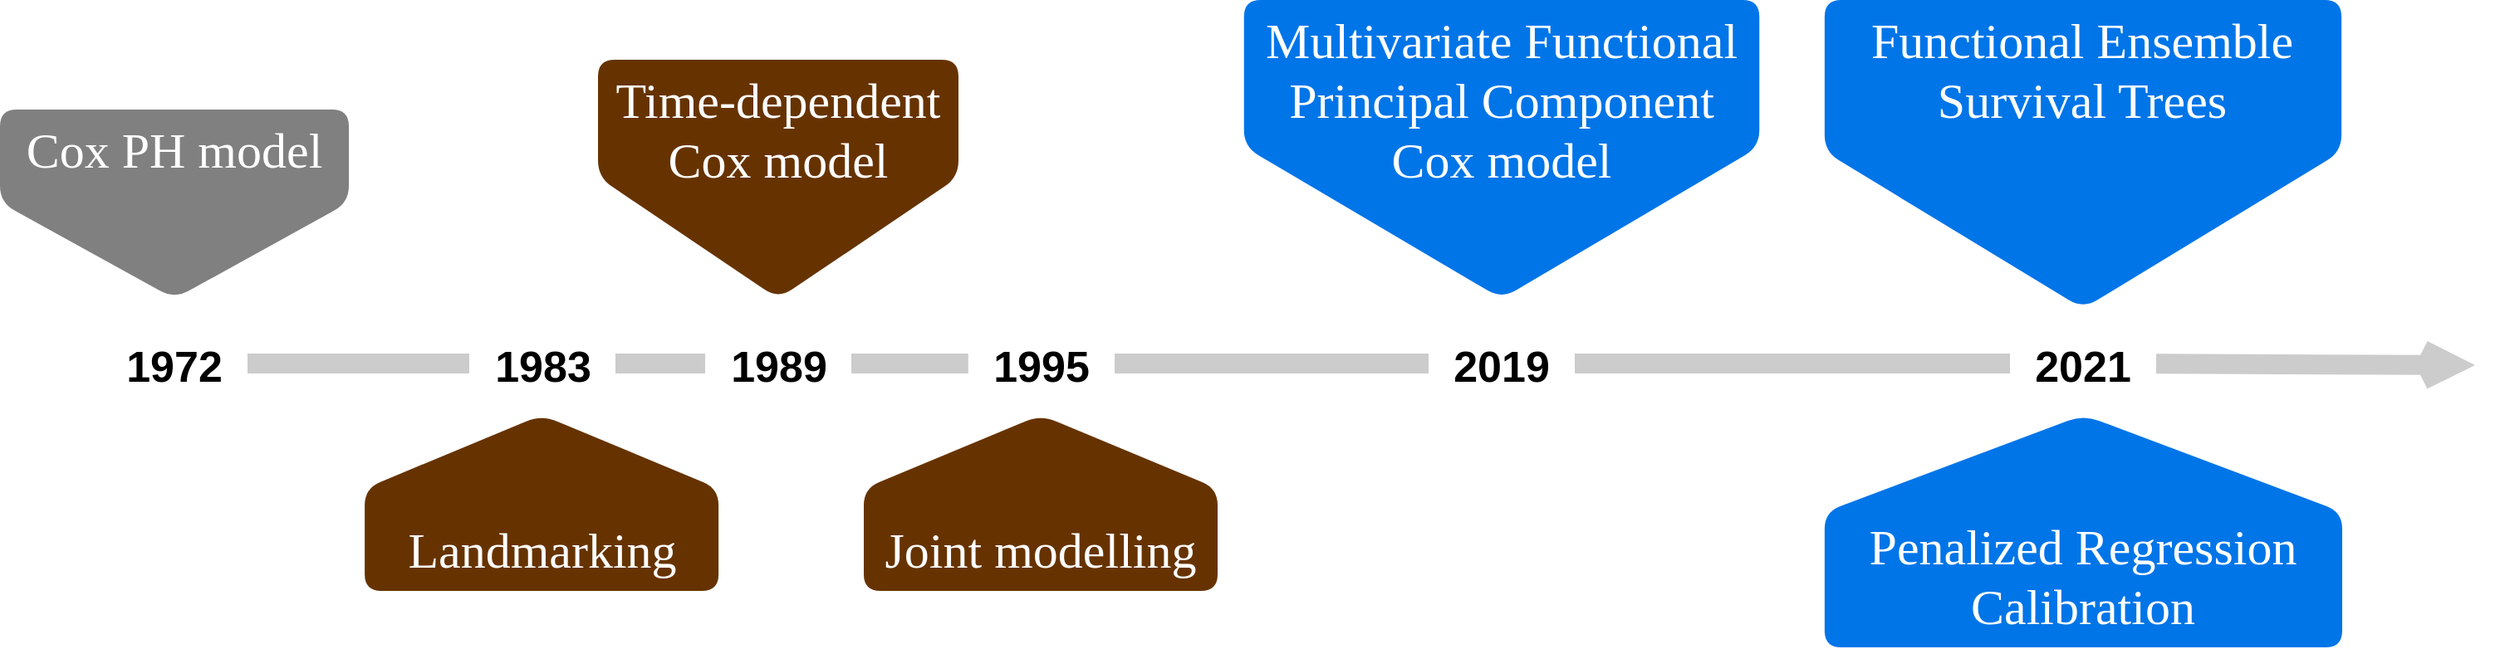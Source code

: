 <mxfile version="20.2.3" type="device" pages="7"><diagram name="methods-timeline" id="82e54ff1-d628-8f03-85c4-9753963a91cd"><mxGraphModel dx="2138" dy="1176" grid="1" gridSize="10" guides="1" tooltips="1" connect="1" arrows="1" fold="1" page="1" pageScale="1" pageWidth="1920" pageHeight="1200" background="none" math="0" shadow="0"><root><mxCell id="0"/><mxCell id="1" parent="0"/><mxCell id="JdsnVFpetBbhps4egNos-17" value="" style="endArrow=open;html=1;fontFamily=Helvetica;fontSize=30;strokeWidth=12;strokeColor=#CCCCCC;endFill=0;sketch=0;startSize=6;rounded=0;startArrow=none;" parent="1" source="JdsnVFpetBbhps4egNos-42" edge="1"><mxGeometry width="50" height="50" relative="1" as="geometry"><mxPoint x="140" y="399.82" as="sourcePoint"/><mxPoint x="1620" y="400" as="targetPoint"/></mxGeometry></mxCell><mxCell id="4ec97bd9e5d20128-5" value="Cox PH model" style="shape=offPageConnector;whiteSpace=wrap;html=1;fillColor=#808080;fontSize=30;fontColor=#FFFFFF;size=0.509;verticalAlign=top;strokeColor=none;fontFamily=computer modern;fontSource=http%3A%2F%2Fmirrors.ctan.org%2Ffonts%2Fcm%2Fps-type1%2Fbakoma%2Fttf%2Fcmss10.ttf;rounded=1;" parent="1" vertex="1"><mxGeometry x="130" y="246" width="210" height="114" as="geometry"/></mxCell><mxCell id="4ec97bd9e5d20128-7" value="&lt;span style=&quot;font-family: &amp;quot;computer modern&amp;quot;; font-size: 30px;&quot;&gt;Landmarking&lt;/span&gt;" style="shape=offPageConnector;whiteSpace=wrap;html=1;fillColor=#663300;fontSize=15;fontColor=#FFFFFF;size=0.418;flipV=1;verticalAlign=bottom;strokeColor=none;spacingBottom=4;rounded=1;shadow=0;sketch=0;" parent="1" vertex="1"><mxGeometry x="349.56" y="430" width="213" height="106" as="geometry"/></mxCell><mxCell id="JdsnVFpetBbhps4egNos-3" value="Time-dependent Cox model" style="shape=offPageConnector;whiteSpace=wrap;html=1;fillColor=#663300;fontSize=30;fontColor=#FFFFFF;size=0.509;verticalAlign=top;strokeColor=none;fontFamily=computer modern;fontSource=http%3A%2F%2Fmirrors.ctan.org%2Ffonts%2Fcm%2Fps-type1%2Fbakoma%2Fttf%2Fcmss10.ttf;rounded=1;" parent="1" vertex="1"><mxGeometry x="490" y="216" width="217" height="144" as="geometry"/></mxCell><mxCell id="JdsnVFpetBbhps4egNos-9" value="&lt;span style=&quot;font-family: &amp;quot;computer modern&amp;quot;; font-size: 30px;&quot;&gt;Joint modelling&lt;/span&gt;" style="shape=offPageConnector;whiteSpace=wrap;html=1;fillColor=#663300;fontSize=15;fontColor=#FFFFFF;size=0.418;flipV=1;verticalAlign=bottom;strokeColor=none;spacingBottom=4;rounded=1;shadow=0;sketch=0;" parent="1" vertex="1"><mxGeometry x="650" y="430" width="213" height="106" as="geometry"/></mxCell><mxCell id="JdsnVFpetBbhps4egNos-23" value="Multivariate Functional Principal Component Cox model" style="shape=offPageConnector;whiteSpace=wrap;html=1;fillColor=#0075E8;fontSize=30;fontColor=#FFFFFF;size=0.509;verticalAlign=top;strokeColor=none;fontFamily=computer modern;fontSource=http%3A%2F%2Fmirrors.ctan.org%2Ffonts%2Fcm%2Fps-type1%2Fbakoma%2Fttf%2Fcmss10.ttf;rounded=1;" parent="1" vertex="1"><mxGeometry x="878.88" y="180" width="310.25" height="180" as="geometry"/></mxCell><mxCell id="JdsnVFpetBbhps4egNos-24" value="&lt;span style=&quot;font-family: &amp;quot;computer modern&amp;quot;; font-size: 30px;&quot;&gt;Penalized Regression Calibration&lt;/span&gt;" style="shape=offPageConnector;whiteSpace=wrap;html=1;fillColor=#0075E8;fontSize=15;fontColor=#FFFFFF;size=0.418;flipV=1;verticalAlign=bottom;strokeColor=none;spacingBottom=4;rounded=1;shadow=0;sketch=0;" parent="1" vertex="1"><mxGeometry x="1228.43" y="430" width="311.57" height="140" as="geometry"/></mxCell><mxCell id="4ec97bd9e5d20128-14" value="&lt;h1&gt;1972&lt;/h1&gt;" style="text;html=1;spacing=5;spacingTop=-20;whiteSpace=wrap;overflow=hidden;strokeColor=none;strokeWidth=3;fillColor=#FFFFFF;fontSize=13;fontColor=#000000;align=center;rounded=1;glass=0;" parent="1" vertex="1"><mxGeometry x="191" y="379" width="88" height="40" as="geometry"/></mxCell><mxCell id="OKR8Nc7hqu63BCW2oaW6-2" value="" style="rounded=0;sketch=0;orthogonalLoop=1;jettySize=auto;html=1;shadow=0;fontFamily=Helvetica;fontSize=30;fontColor=#000000;endArrow=none;endFill=0;startSize=6;strokeColor=#CCCCCC;strokeWidth=12;fillColor=#CCCCCC;" parent="1" source="JdsnVFpetBbhps4egNos-1" target="JdsnVFpetBbhps4egNos-32" edge="1"><mxGeometry relative="1" as="geometry"/></mxCell><mxCell id="JdsnVFpetBbhps4egNos-1" value="&lt;h1&gt;1983&lt;/h1&gt;" style="text;html=1;spacing=5;spacingTop=-20;whiteSpace=wrap;overflow=hidden;strokeColor=none;strokeWidth=3;fillColor=#FFFFFF;fontSize=13;fontColor=#000000;align=center;rounded=1;glass=0;" parent="1" vertex="1"><mxGeometry x="412.5" y="379" width="88" height="40" as="geometry"/></mxCell><mxCell id="JdsnVFpetBbhps4egNos-30" value="" style="endArrow=none;html=1;fontFamily=Helvetica;fontSize=30;strokeWidth=12;strokeColor=#CCCCCC;endFill=0;sketch=0;startSize=6;rounded=0;startArrow=none;" parent="1" source="4ec97bd9e5d20128-14" target="JdsnVFpetBbhps4egNos-1" edge="1"><mxGeometry width="50" height="50" relative="1" as="geometry"><mxPoint x="244" y="399.03" as="sourcePoint"/><mxPoint x="1420" y="399.82" as="targetPoint"/></mxGeometry></mxCell><mxCell id="OKR8Nc7hqu63BCW2oaW6-3" value="" style="edgeStyle=none;rounded=0;sketch=0;orthogonalLoop=1;jettySize=auto;html=1;shadow=0;fontFamily=Helvetica;fontSize=30;fontColor=#000000;endArrow=none;endFill=0;startSize=6;strokeColor=#CCCCCC;strokeWidth=12;fillColor=#CCCCCC;" parent="1" source="JdsnVFpetBbhps4egNos-32" target="JdsnVFpetBbhps4egNos-35" edge="1"><mxGeometry relative="1" as="geometry"/></mxCell><mxCell id="JdsnVFpetBbhps4egNos-32" value="&lt;h1&gt;1989&lt;/h1&gt;" style="text;html=1;spacing=5;spacingTop=-20;whiteSpace=wrap;overflow=hidden;strokeColor=none;strokeWidth=3;fillColor=#FFFFFF;fontSize=13;fontColor=#000000;align=center;rounded=1;glass=0;" parent="1" vertex="1"><mxGeometry x="554.5" y="379" width="88" height="40" as="geometry"/></mxCell><mxCell id="OKR8Nc7hqu63BCW2oaW6-5" style="edgeStyle=none;rounded=0;sketch=0;orthogonalLoop=1;jettySize=auto;html=1;shadow=0;fontFamily=Helvetica;fontSize=30;fontColor=#000000;endArrow=none;endFill=0;startSize=6;strokeColor=#CCCCCC;strokeWidth=12;fillColor=#CCCCCC;" parent="1" source="JdsnVFpetBbhps4egNos-35" target="JdsnVFpetBbhps4egNos-36" edge="1"><mxGeometry relative="1" as="geometry"/></mxCell><mxCell id="JdsnVFpetBbhps4egNos-35" value="&lt;h1&gt;1995&lt;/h1&gt;" style="text;html=1;spacing=5;spacingTop=-20;whiteSpace=wrap;overflow=hidden;strokeColor=none;strokeWidth=3;fillColor=#FFFFFF;fontSize=13;fontColor=#000000;align=center;rounded=1;glass=0;" parent="1" vertex="1"><mxGeometry x="712.94" y="379" width="88" height="40" as="geometry"/></mxCell><mxCell id="JdsnVFpetBbhps4egNos-36" value="&lt;h1&gt;2019&lt;/h1&gt;" style="text;html=1;spacing=5;spacingTop=-20;whiteSpace=wrap;overflow=hidden;strokeColor=none;strokeWidth=3;fillColor=#FFFFFF;fontSize=13;fontColor=#000000;align=center;rounded=1;glass=0;" parent="1" vertex="1"><mxGeometry x="990" y="379" width="88" height="40" as="geometry"/></mxCell><mxCell id="JdsnVFpetBbhps4egNos-42" value="&lt;h1&gt;2021&lt;/h1&gt;" style="text;html=1;spacing=5;spacingTop=-20;whiteSpace=wrap;overflow=hidden;strokeColor=none;strokeWidth=3;fillColor=#FFFFFF;fontSize=13;fontColor=#000000;align=center;rounded=1;glass=0;" parent="1" vertex="1"><mxGeometry x="1340" y="379" width="88" height="40" as="geometry"/></mxCell><mxCell id="JdsnVFpetBbhps4egNos-43" value="" style="endArrow=none;html=1;fontFamily=Helvetica;fontSize=30;strokeWidth=12;strokeColor=#CCCCCC;endFill=0;sketch=0;startSize=6;rounded=0;startArrow=none;" parent="1" source="JdsnVFpetBbhps4egNos-36" target="JdsnVFpetBbhps4egNos-42" edge="1"><mxGeometry width="50" height="50" relative="1" as="geometry"><mxPoint x="1078" y="399.093" as="sourcePoint"/><mxPoint x="1420" y="399.82" as="targetPoint"/></mxGeometry></mxCell><mxCell id="JdsnVFpetBbhps4egNos-44" value="Functional Ensemble Survival Trees" style="shape=offPageConnector;whiteSpace=wrap;html=1;fillColor=#0075E8;fontSize=30;fontColor=#FFFFFF;size=0.509;verticalAlign=top;strokeColor=none;fontFamily=computer modern;fontSource=http%3A%2F%2Fmirrors.ctan.org%2Ffonts%2Fcm%2Fps-type1%2Fbakoma%2Fttf%2Fcmss10.ttf;rounded=1;" parent="1" vertex="1"><mxGeometry x="1228.43" y="180" width="311.13" height="186" as="geometry"/></mxCell></root></mxGraphModel></diagram><diagram id="KfgnKiFUjBLP0niFr9cL" name="dynamic prediction"><mxGraphModel dx="2749" dy="1511" grid="1" gridSize="10" guides="1" tooltips="1" connect="1" arrows="1" fold="1" page="1" pageScale="1" pageWidth="1920" pageHeight="1200" math="1" shadow="0"><root><mxCell id="0"/><mxCell id="1" parent="0"/><mxCell id="ZvsSyuVAcodJH-kgszE1-1" value="" style="endArrow=open;html=1;fontFamily=Helvetica;fontSize=30;strokeWidth=12;strokeColor=#000000;endFill=0;sketch=0;startSize=6;rounded=0;startArrow=none;" parent="1" edge="1"><mxGeometry width="50" height="50" relative="1" as="geometry"><mxPoint x="400" y="730" as="sourcePoint"/><mxPoint x="1360" y="730" as="targetPoint"/></mxGeometry></mxCell><mxCell id="ZvsSyuVAcodJH-kgszE1-8" value="Observation window" style="rounded=0;whiteSpace=wrap;html=1;shadow=0;glass=0;sketch=0;fontFamily=computer modern;fontSource=http%3A%2F%2Fmirrors.ctan.org%2Ffonts%2Fcm%2Fps-type1%2Fbakoma%2Fttf%2Fcmss10.ttf;fontSize=40;fontColor=#000000;strokeColor=none;fillColor=#CCE5FF;" parent="1" vertex="1"><mxGeometry x="400" y="535" width="410" height="190" as="geometry"/></mxCell><mxCell id="ZvsSyuVAcodJH-kgszE1-9" value="Prediction window" style="rounded=0;whiteSpace=wrap;html=1;shadow=0;glass=0;sketch=0;fontFamily=computer modern;fontSource=http%3A%2F%2Fmirrors.ctan.org%2Ffonts%2Fcm%2Fps-type1%2Fbakoma%2Fttf%2Fcmss10.ttf;fontSize=40;fontColor=#000000;strokeColor=none;fillColor=#66B2FF;" parent="1" vertex="1"><mxGeometry x="810" y="535" width="440" height="190" as="geometry"/></mxCell><mxCell id="ZvsSyuVAcodJH-kgszE1-10" value="" style="endArrow=oval;html=1;fontFamily=Helvetica;fontSize=30;strokeWidth=12;strokeColor=#000000;endFill=1;sketch=0;startSize=6;rounded=0;startArrow=none;sourcePerimeterSpacing=0;endSize=25;dashed=1;dashPattern=1 1;" parent="1" edge="1"><mxGeometry width="50" height="50" relative="1" as="geometry"><mxPoint x="810" y="480" as="sourcePoint"/><mxPoint x="810.33" y="729" as="targetPoint"/></mxGeometry></mxCell><mxCell id="ZvsSyuVAcodJH-kgszE1-11" value="&lt;font style=&quot;font-size: 40px;&quot; data-font-src=&quot;http://mirrors.ctan.org/fonts/cm/ps-type1/bakoma/ttf/cmss10.ttf&quot;&gt;Landmark time&lt;/font&gt;" style="text;html=1;strokeColor=none;fillColor=none;align=center;verticalAlign=middle;whiteSpace=wrap;rounded=0;shadow=0;glass=0;sketch=0;fontFamily=computer modern;fontSize=40;fontColor=#000000;fontStyle=0;fontSource=http%3A%2F%2Fmirrors.ctan.org%2Ffonts%2Fcm%2Fps-type1%2Fbakoma%2Fttf%2Fcmss10.ttf;" parent="1" vertex="1"><mxGeometry x="670" y="440" width="290" height="30" as="geometry"/></mxCell><mxCell id="ZvsSyuVAcodJH-kgszE1-13" value="&lt;font face=&quot;Helvetica&quot; style=&quot;font-size: 40px;&quot; data-font-src=&quot;http://mirrors.ctan.org/fonts/cm/ps-type1/bakoma/ttf/cmss10.ttf&quot;&gt;$$t_l$$&lt;/font&gt;" style="text;html=1;strokeColor=none;fillColor=none;align=center;verticalAlign=middle;whiteSpace=wrap;rounded=0;shadow=0;glass=0;sketch=0;fontFamily=computer modern;fontSize=40;fontColor=#000000;fontStyle=0;fontSource=http%3A%2F%2Fmirrors.ctan.org%2Ffonts%2Fcm%2Fps-type1%2Fbakoma%2Fttf%2Fcmss10.ttf;" parent="1" vertex="1"><mxGeometry x="950" y="440" width="70" height="30" as="geometry"/></mxCell><mxCell id="ZvsSyuVAcodJH-kgszE1-14" value="" style="endArrow=oval;html=1;fontFamily=Helvetica;fontSize=30;strokeWidth=12;strokeColor=#000000;endFill=1;sketch=0;startSize=6;rounded=0;startArrow=none;sourcePerimeterSpacing=0;endSize=25;dashed=1;dashPattern=1 1;" parent="1" edge="1"><mxGeometry width="50" height="50" relative="1" as="geometry"><mxPoint x="1250" y="480" as="sourcePoint"/><mxPoint x="1250.33" y="729" as="targetPoint"/></mxGeometry></mxCell><mxCell id="ZvsSyuVAcodJH-kgszE1-15" value="&lt;font style=&quot;font-size: 40px;&quot; data-font-src=&quot;http://mirrors.ctan.org/fonts/cm/ps-type1/bakoma/ttf/cmss10.ttf&quot;&gt;Prediction time&lt;/font&gt;" style="text;html=1;strokeColor=none;fillColor=none;align=center;verticalAlign=middle;whiteSpace=wrap;rounded=0;shadow=0;glass=0;sketch=0;fontFamily=computer modern;fontSize=40;fontColor=#000000;fontStyle=0;fontSource=http%3A%2F%2Fmirrors.ctan.org%2Ffonts%2Fcm%2Fps-type1%2Fbakoma%2Fttf%2Fcmss10.ttf;" parent="1" vertex="1"><mxGeometry x="1100" y="440" width="290" height="30" as="geometry"/></mxCell><mxCell id="ZvsSyuVAcodJH-kgszE1-16" value="" style="endArrow=oval;html=1;fontFamily=Helvetica;fontSize=30;strokeWidth=12;strokeColor=#000000;endFill=1;sketch=0;startSize=6;rounded=0;startArrow=none;sourcePerimeterSpacing=0;endSize=25;" parent="1" edge="1"><mxGeometry width="50" height="50" relative="1" as="geometry"><mxPoint x="400" y="480" as="sourcePoint"/><mxPoint x="400.33" y="729" as="targetPoint"/></mxGeometry></mxCell><mxCell id="ZvsSyuVAcodJH-kgszE1-17" value="&lt;font style=&quot;font-size: 40px;&quot; data-font-src=&quot;http://mirrors.ctan.org/fonts/cm/ps-type1/bakoma/ttf/cmss10.ttf&quot;&gt;Baseline&lt;/font&gt;" style="text;html=1;strokeColor=none;fillColor=none;align=center;verticalAlign=middle;whiteSpace=wrap;rounded=0;shadow=0;glass=0;sketch=0;fontFamily=computer modern;fontSize=40;fontColor=#000000;fontStyle=0;fontSource=http%3A%2F%2Fmirrors.ctan.org%2Ffonts%2Fcm%2Fps-type1%2Fbakoma%2Fttf%2Fcmss10.ttf;" parent="1" vertex="1"><mxGeometry x="260" y="440" width="290" height="30" as="geometry"/></mxCell><mxCell id="exzGPpTTuVV5LXw2msM1-1" value="&lt;font face=&quot;Helvetica&quot; style=&quot;font-size: 40px;&quot; data-font-src=&quot;http://mirrors.ctan.org/fonts/cm/ps-type1/bakoma/ttf/cmss10.ttf&quot;&gt;$$t$$&lt;/font&gt;" style="text;html=1;strokeColor=none;fillColor=none;align=center;verticalAlign=middle;whiteSpace=wrap;rounded=0;shadow=0;glass=0;sketch=0;fontFamily=computer modern;fontSize=40;fontColor=#000000;fontStyle=0;fontSource=http%3A%2F%2Fmirrors.ctan.org%2Ffonts%2Fcm%2Fps-type1%2Fbakoma%2Fttf%2Fcmss10.ttf;" vertex="1" parent="1"><mxGeometry x="1370" y="440" width="70" height="30" as="geometry"/></mxCell><mxCell id="exzGPpTTuVV5LXw2msM1-2" value="&lt;font style=&quot;font-size: 40px;&quot; data-font-src=&quot;http://mirrors.ctan.org/fonts/cm/ps-type1/bakoma/ttf/cmss10.ttf&quot;&gt;Time&lt;/font&gt;" style="text;html=1;strokeColor=none;fillColor=none;align=center;verticalAlign=middle;whiteSpace=wrap;rounded=0;shadow=0;glass=0;sketch=0;fontFamily=computer modern;fontSize=40;fontColor=#000000;fontStyle=0;fontSource=http%3A%2F%2Fmirrors.ctan.org%2Ffonts%2Fcm%2Fps-type1%2Fbakoma%2Fttf%2Fcmss10.ttf;" vertex="1" parent="1"><mxGeometry x="1360" y="710" width="120" height="30" as="geometry"/></mxCell></root></mxGraphModel></diagram><diagram name="pCox-baseline" id="__dilMvqA13NLrTGj7yA"><mxGraphModel dx="6730" dy="2645" grid="1" gridSize="10" guides="1" tooltips="1" connect="1" arrows="1" fold="1" page="1" pageScale="1" pageWidth="1920" pageHeight="1200" math="1" shadow="0"><root><mxCell id="W_GaivQn0vL2nknNnQYZ-0"/><mxCell id="W_GaivQn0vL2nknNnQYZ-1" parent="W_GaivQn0vL2nknNnQYZ-0"/><mxCell id="W_GaivQn0vL2nknNnQYZ-2" style="edgeStyle=none;rounded=0;sketch=0;orthogonalLoop=1;jettySize=auto;html=1;shadow=0;fontFamily=Verdana;fontSize=35;fontColor=#000000;endArrow=classic;endFill=1;startSize=6;endSize=25;sourcePerimeterSpacing=0;strokeColor=#000000;strokeWidth=5;fillColor=#CCCCCC;exitX=0.5;exitY=1;exitDx=0;exitDy=0;" parent="W_GaivQn0vL2nknNnQYZ-1" source="W_GaivQn0vL2nknNnQYZ-3" target="W_GaivQn0vL2nknNnQYZ-9" edge="1"><mxGeometry relative="1" as="geometry"><mxPoint x="959.5" y="730" as="targetPoint"/></mxGeometry></mxCell><mxCell id="W_GaivQn0vL2nknNnQYZ-3" value="&lt;font data-font-src=&quot;http://mirrors.ctan.org/fonts/cm/ps-type1/bakoma/ttf/cmss10.ttf&quot; style=&quot;font-size: 35px;&quot;&gt;&lt;br style=&quot;font-size: 35px;&quot;&gt;&lt;/font&gt;" style="shape=datastore;whiteSpace=wrap;html=1;rounded=1;shadow=1;glass=0;sketch=0;fontFamily=Verdana;fontSize=35;strokeColor=#6c8ebf;fillColor=#dae8fc;" parent="W_GaivQn0vL2nknNnQYZ-1" vertex="1"><mxGeometry x="1070" y="220" width="540" height="200" as="geometry"/></mxCell><mxCell id="W_GaivQn0vL2nknNnQYZ-4" style="edgeStyle=none;rounded=0;sketch=0;orthogonalLoop=1;jettySize=auto;html=1;shadow=0;fontFamily=Verdana;fontSize=35;fontColor=#000000;startArrow=none;startFill=0;endArrow=classic;endFill=1;startSize=6;endSize=25;sourcePerimeterSpacing=0;strokeColor=#000000;strokeWidth=5;fillColor=#CCCCCC;" parent="W_GaivQn0vL2nknNnQYZ-1" edge="1"><mxGeometry relative="1" as="geometry"><mxPoint x="425" y="360" as="sourcePoint"/><mxPoint x="424" y="520" as="targetPoint"/></mxGeometry></mxCell><mxCell id="W_GaivQn0vL2nknNnQYZ-5" value="" style="shape=datastore;whiteSpace=wrap;html=1;rounded=1;shadow=1;glass=0;sketch=0;fontFamily=Verdana;fontSize=35;strokeColor=#b85450;fillColor=#f8cecc;" parent="W_GaivQn0vL2nknNnQYZ-1" vertex="1"><mxGeometry x="-72.25" y="210" width="465.5" height="160" as="geometry"/></mxCell><mxCell id="W_GaivQn0vL2nknNnQYZ-7" value="" style="rounded=1;whiteSpace=wrap;html=1;shadow=1;glass=0;sketch=0;fontFamily=Verdana;fontSize=35;strokeColor=#d6b656;fillColor=#fff2cc;verticalAlign=top;" parent="W_GaivQn0vL2nknNnQYZ-1" vertex="1"><mxGeometry x="240" y="730" width="430" height="170" as="geometry"/></mxCell><mxCell id="W_GaivQn0vL2nknNnQYZ-8" value="" style="edgeStyle=none;rounded=0;sketch=0;orthogonalLoop=1;jettySize=auto;html=1;shadow=0;fontFamily=Verdana;fontSize=35;fontColor=#000000;endArrow=classic;endFill=1;startSize=6;endSize=25;sourcePerimeterSpacing=0;strokeColor=#000000;strokeWidth=5;fillColor=#CCCCCC;exitX=1;exitY=0.5;exitDx=0;exitDy=0;entryX=0;entryY=0.5;entryDx=0;entryDy=0;" parent="W_GaivQn0vL2nknNnQYZ-1" source="W_GaivQn0vL2nknNnQYZ-9" target="W_GaivQn0vL2nknNnQYZ-10" edge="1"><mxGeometry relative="1" as="geometry"><mxPoint x="1675" y="815" as="targetPoint"/></mxGeometry></mxCell><mxCell id="W_GaivQn0vL2nknNnQYZ-9" value="" style="rounded=1;whiteSpace=wrap;html=1;shadow=1;glass=0;sketch=0;fontFamily=Verdana;fontSize=35;strokeColor=#9673a6;fillColor=#e1d5e7;verticalAlign=top;" parent="W_GaivQn0vL2nknNnQYZ-1" vertex="1"><mxGeometry x="1050" y="710" width="580" height="210" as="geometry"/></mxCell><mxCell id="W_GaivQn0vL2nknNnQYZ-10" value="" style="rounded=1;whiteSpace=wrap;html=1;shadow=1;glass=0;sketch=0;fontFamily=Verdana;fontSize=35;strokeColor=#82b366;fillColor=#d5e8d4;verticalAlign=top;" parent="W_GaivQn0vL2nknNnQYZ-1" vertex="1"><mxGeometry x="1820" y="730" width="370" height="170" as="geometry"/></mxCell><mxCell id="W_GaivQn0vL2nknNnQYZ-11" value="&lt;span style=&quot;&quot;&gt;baseline measurements&lt;/span&gt;" style="text;html=1;align=center;verticalAlign=middle;resizable=0;points=[];autosize=1;strokeColor=none;fillColor=none;fontSize=35;fontFamily=Verdana;fontColor=#000000;" parent="W_GaivQn0vL2nknNnQYZ-1" vertex="1"><mxGeometry x="274.5" y="750" width="360" height="60" as="geometry"/></mxCell><mxCell id="W_GaivQn0vL2nknNnQYZ-12" value="$$h(t | \mathbf{a}_i) = h_0(t) \exp \{ \mathbf{a}_i^{*T} \boldsymbol{\beta} \}$$" style="text;html=1;align=center;verticalAlign=middle;resizable=0;points=[];autosize=1;strokeColor=none;fillColor=none;fontSize=30;fontFamily=Helvetica;fontColor=#000000;" parent="W_GaivQn0vL2nknNnQYZ-1" vertex="1"><mxGeometry x="820" y="790" width="1040" height="50" as="geometry"/></mxCell><mxCell id="W_GaivQn0vL2nknNnQYZ-13" value="&lt;font face=&quot;Helvetica&quot;&gt;$$\hat{S}_i(t|t_l)$$&lt;/font&gt;" style="text;html=1;align=center;verticalAlign=middle;resizable=0;points=[];autosize=1;strokeColor=none;fillColor=none;fontSize=35;fontFamily=Verdana;fontColor=#000000;" parent="W_GaivQn0vL2nknNnQYZ-1" vertex="1"><mxGeometry x="1850" y="825" width="310" height="60" as="geometry"/></mxCell><mxCell id="W_GaivQn0vL2nknNnQYZ-14" value="" style="endArrow=open;html=1;fontFamily=Helvetica;fontSize=30;strokeWidth=12;strokeColor=#000000;endFill=0;sketch=0;startSize=6;rounded=0;startArrow=none;" parent="W_GaivQn0vL2nknNnQYZ-1" edge="1"><mxGeometry width="50" height="50" relative="1" as="geometry"><mxPoint x="480.5" y="360" as="sourcePoint"/><mxPoint x="839.5" y="360" as="targetPoint"/></mxGeometry></mxCell><mxCell id="W_GaivQn0vL2nknNnQYZ-15" value="" style="rounded=0;whiteSpace=wrap;html=1;shadow=0;glass=0;sketch=0;fontFamily=computer modern;fontSource=http%3A%2F%2Fmirrors.ctan.org%2Ffonts%2Fcm%2Fps-type1%2Fbakoma%2Fttf%2Fcmss10.ttf;fontSize=35;fontColor=#000000;strokeColor=none;fillColor=#F8CECC;verticalAlign=top;" parent="W_GaivQn0vL2nknNnQYZ-1" vertex="1"><mxGeometry x="480.5" y="250" width="209" height="105" as="geometry"/></mxCell><mxCell id="W_GaivQn0vL2nknNnQYZ-16" value="" style="endArrow=oval;html=1;fontFamily=Helvetica;fontSize=30;strokeWidth=12;strokeColor=#000000;endFill=1;sketch=0;startSize=6;rounded=0;startArrow=none;sourcePerimeterSpacing=0;endSize=15;dashed=1;dashPattern=1 1;" parent="W_GaivQn0vL2nknNnQYZ-1" edge="1"><mxGeometry width="50" height="50" relative="1" as="geometry"><mxPoint x="689.5" y="251.5" as="sourcePoint"/><mxPoint x="689.83" y="360.5" as="targetPoint"/></mxGeometry></mxCell><mxCell id="W_GaivQn0vL2nknNnQYZ-17" value="&lt;font style=&quot;font-size: 35px;&quot; data-font-src=&quot;http://mirrors.ctan.org/fonts/cm/ps-type1/bakoma/ttf/cmss10.ttf&quot;&gt;$$t_l$$&lt;/font&gt;" style="text;html=1;strokeColor=none;fillColor=none;align=center;verticalAlign=middle;whiteSpace=wrap;rounded=0;shadow=0;glass=0;sketch=0;fontFamily=Helvetica;fontSize=35;fontColor=#000000;fontStyle=0;" parent="W_GaivQn0vL2nknNnQYZ-1" vertex="1"><mxGeometry x="659.5" y="210" width="70" height="30" as="geometry"/></mxCell><mxCell id="W_GaivQn0vL2nknNnQYZ-18" value="" style="endArrow=none;html=1;fontFamily=Helvetica;fontSize=30;strokeWidth=12;strokeColor=#000000;endFill=0;sketch=0;startSize=6;rounded=0;startArrow=classic;sourcePerimeterSpacing=0;endSize=25;startFill=1;" parent="W_GaivQn0vL2nknNnQYZ-1" edge="1"><mxGeometry width="50" height="50" relative="1" as="geometry"><mxPoint x="480.5" y="210" as="sourcePoint"/><mxPoint x="480.83" y="359" as="targetPoint"/></mxGeometry></mxCell><mxCell id="W_GaivQn0vL2nknNnQYZ-19" value="&lt;font style=&quot;font-size: 35px;&quot; data-font-src=&quot;http://mirrors.ctan.org/fonts/cm/ps-type1/bakoma/ttf/cmss10.ttf&quot;&gt;$$t$$&lt;/font&gt;" style="text;html=1;strokeColor=none;fillColor=none;align=center;verticalAlign=middle;whiteSpace=wrap;rounded=0;shadow=0;glass=0;sketch=0;fontFamily=Helvetica;fontSize=35;fontColor=#000000;fontStyle=0;" parent="W_GaivQn0vL2nknNnQYZ-1" vertex="1"><mxGeometry x="829.5" y="347" width="70" height="30" as="geometry"/></mxCell><mxCell id="W_GaivQn0vL2nknNnQYZ-20" style="edgeStyle=none;rounded=0;sketch=0;orthogonalLoop=1;jettySize=auto;html=1;shadow=0;fontFamily=Verdana;fontSize=30;fontColor=#000000;endArrow=none;endFill=0;startSize=6;endSize=25;sourcePerimeterSpacing=0;strokeColor=#000000;strokeWidth=5;fillColor=#CCCCCC;" parent="W_GaivQn0vL2nknNnQYZ-1" source="W_GaivQn0vL2nknNnQYZ-21" target="W_GaivQn0vL2nknNnQYZ-32" edge="1"><mxGeometry relative="1" as="geometry"><mxPoint x="594.576" y="323.708" as="targetPoint"/></mxGeometry></mxCell><mxCell id="W_GaivQn0vL2nknNnQYZ-21" value="" style="ellipse;whiteSpace=wrap;html=1;aspect=fixed;rounded=1;shadow=0;glass=0;sketch=0;fontFamily=Verdana;fontSize=30;fontColor=#000000;strokeColor=default;fillColor=#FF6666;" parent="W_GaivQn0vL2nknNnQYZ-1" vertex="1"><mxGeometry x="469.5" y="335" width="20" height="20" as="geometry"/></mxCell><mxCell id="W_GaivQn0vL2nknNnQYZ-22" value="&lt;font face=&quot;Helvetica&quot; style=&quot;font-size: 35px;&quot; data-font-src=&quot;http://mirrors.ctan.org/fonts/cm/ps-type1/bakoma/ttf/cmss10.ttf&quot;&gt;$$y_{s}$$&lt;/font&gt;" style="text;html=1;strokeColor=none;fillColor=none;align=center;verticalAlign=middle;whiteSpace=wrap;rounded=0;shadow=0;glass=0;sketch=0;fontFamily=Verdana;fontSize=35;fontColor=#000000;fontStyle=0;" parent="W_GaivQn0vL2nknNnQYZ-1" vertex="1"><mxGeometry x="399.5" y="275" width="70" height="30" as="geometry"/></mxCell><mxCell id="W_GaivQn0vL2nknNnQYZ-24" value="penalized Cox model" style="text;html=1;align=center;verticalAlign=middle;resizable=0;points=[];autosize=1;strokeColor=none;fillColor=none;fontSize=35;fontFamily=Verdana;fontColor=#000000;" parent="W_GaivQn0vL2nknNnQYZ-1" vertex="1"><mxGeometry x="1170" y="730" width="320" height="60" as="geometry"/></mxCell><mxCell id="W_GaivQn0vL2nknNnQYZ-25" value="predicted &lt;br&gt;survival probability" style="text;html=1;align=center;verticalAlign=middle;resizable=0;points=[];autosize=1;strokeColor=none;fillColor=none;fontSize=35;fontFamily=Verdana;fontColor=#000000;" parent="W_GaivQn0vL2nknNnQYZ-1" vertex="1"><mxGeometry x="1855" y="740" width="300" height="100" as="geometry"/></mxCell><mxCell id="W_GaivQn0vL2nknNnQYZ-26" value="$$\mathbf{Y}_{i}$$" style="text;html=1;align=center;verticalAlign=middle;resizable=0;points=[];autosize=1;strokeColor=none;fillColor=none;fontSize=35;fontFamily=Helvetica;fontColor=#000000;" parent="W_GaivQn0vL2nknNnQYZ-1" vertex="1"><mxGeometry x="8" y="310" width="320" height="60" as="geometry"/></mxCell><mxCell id="W_GaivQn0vL2nknNnQYZ-27" value="longitudinal covariates" style="text;html=1;align=center;verticalAlign=middle;resizable=0;points=[];autosize=1;strokeColor=none;fillColor=none;fontSize=35;fontFamily=Verdana;fontColor=#000000;" parent="W_GaivQn0vL2nknNnQYZ-1" vertex="1"><mxGeometry x="-49.5" y="260" width="420" height="60" as="geometry"/></mxCell><mxCell id="W_GaivQn0vL2nknNnQYZ-28" value="$$T_i,\delta_i$$" style="text;html=1;align=center;verticalAlign=middle;resizable=0;points=[];autosize=1;strokeColor=none;fillColor=none;fontSize=35;fontFamily=Helvetica;fontColor=#000000;" parent="W_GaivQn0vL2nknNnQYZ-1" vertex="1"><mxGeometry x="1370" y="297" width="270" height="60" as="geometry"/></mxCell><mxCell id="W_GaivQn0vL2nknNnQYZ-29" value="$$\mathbf{a}_{i}$$" style="text;html=1;align=center;verticalAlign=middle;resizable=0;points=[];autosize=1;strokeColor=none;fillColor=none;fontSize=35;fontFamily=Helvetica;fontColor=#000000;" parent="W_GaivQn0vL2nknNnQYZ-1" vertex="1"><mxGeometry x="1350" y="342" width="310" height="60" as="geometry"/></mxCell><mxCell id="W_GaivQn0vL2nknNnQYZ-30" value="&lt;span style=&quot;font-family: Verdana;&quot;&gt;survival outcome&lt;/span&gt;&lt;br style=&quot;font-family: Verdana;&quot;&gt;&lt;span style=&quot;font-family: Verdana;&quot;&gt;baseline covariates&lt;/span&gt;" style="text;html=1;align=left;verticalAlign=middle;resizable=0;points=[];autosize=1;strokeColor=none;fillColor=none;fontSize=35;fontFamily=Helvetica;fontColor=#000000;" parent="W_GaivQn0vL2nknNnQYZ-1" vertex="1"><mxGeometry x="1110" y="295" width="290" height="100" as="geometry"/></mxCell><mxCell id="W_GaivQn0vL2nknNnQYZ-31" style="edgeStyle=none;rounded=0;sketch=0;orthogonalLoop=1;jettySize=auto;html=1;shadow=0;fontFamily=Helvetica;fontSize=35;fontColor=#000000;startArrow=none;startFill=0;endArrow=none;endFill=0;startSize=6;endSize=25;sourcePerimeterSpacing=0;strokeColor=#000000;strokeWidth=5;fillColor=#CCCCCC;" parent="W_GaivQn0vL2nknNnQYZ-1" source="W_GaivQn0vL2nknNnQYZ-32" target="W_GaivQn0vL2nknNnQYZ-34" edge="1"><mxGeometry relative="1" as="geometry"/></mxCell><mxCell id="W_GaivQn0vL2nknNnQYZ-32" value="" style="ellipse;whiteSpace=wrap;html=1;aspect=fixed;rounded=1;shadow=0;glass=0;sketch=0;fontFamily=Verdana;fontSize=30;fontColor=#000000;strokeColor=default;fillColor=#FF6666;" parent="W_GaivQn0vL2nknNnQYZ-1" vertex="1"><mxGeometry x="555.5" y="327" width="20" height="20" as="geometry"/></mxCell><mxCell id="W_GaivQn0vL2nknNnQYZ-33" style="edgeStyle=none;rounded=0;sketch=0;orthogonalLoop=1;jettySize=auto;html=1;entryX=0.021;entryY=0.629;entryDx=0;entryDy=0;entryPerimeter=0;shadow=0;fontFamily=Helvetica;fontSize=35;fontColor=#000000;startArrow=none;startFill=0;endArrow=none;endFill=0;startSize=6;endSize=25;sourcePerimeterSpacing=0;strokeColor=#000000;strokeWidth=5;fillColor=#CCCCCC;" parent="W_GaivQn0vL2nknNnQYZ-1" source="W_GaivQn0vL2nknNnQYZ-34" target="W_GaivQn0vL2nknNnQYZ-36" edge="1"><mxGeometry relative="1" as="geometry"/></mxCell><mxCell id="W_GaivQn0vL2nknNnQYZ-34" value="" style="ellipse;whiteSpace=wrap;html=1;aspect=fixed;rounded=1;shadow=0;glass=0;sketch=0;fontFamily=Verdana;fontSize=30;fontColor=#000000;strokeColor=default;fillColor=#FF6666;" parent="W_GaivQn0vL2nknNnQYZ-1" vertex="1"><mxGeometry x="640.5" y="296" width="20" height="20" as="geometry"/></mxCell><mxCell id="W_GaivQn0vL2nknNnQYZ-35" style="edgeStyle=none;rounded=0;sketch=0;orthogonalLoop=1;jettySize=auto;html=1;entryX=0.071;entryY=0.729;entryDx=0;entryDy=0;entryPerimeter=0;shadow=0;fontFamily=Helvetica;fontSize=35;fontColor=#000000;startArrow=none;startFill=0;endArrow=none;endFill=0;startSize=6;endSize=25;sourcePerimeterSpacing=0;strokeColor=#000000;strokeWidth=5;fillColor=#CCCCCC;" parent="W_GaivQn0vL2nknNnQYZ-1" source="W_GaivQn0vL2nknNnQYZ-36" target="W_GaivQn0vL2nknNnQYZ-37" edge="1"><mxGeometry relative="1" as="geometry"/></mxCell><mxCell id="W_GaivQn0vL2nknNnQYZ-36" value="" style="ellipse;whiteSpace=wrap;html=1;aspect=fixed;rounded=1;shadow=0;glass=0;sketch=0;fontFamily=Verdana;fontSize=30;fontColor=#333333;strokeColor=#666666;fillColor=#999999;" parent="W_GaivQn0vL2nknNnQYZ-1" vertex="1"><mxGeometry x="719.5" y="277" width="20" height="20" as="geometry"/></mxCell><mxCell id="W_GaivQn0vL2nknNnQYZ-37" value="" style="ellipse;whiteSpace=wrap;html=1;aspect=fixed;rounded=1;shadow=0;glass=0;sketch=0;fontFamily=Verdana;fontSize=30;fontColor=#333333;strokeColor=#666666;fillColor=#999999;" parent="W_GaivQn0vL2nknNnQYZ-1" vertex="1"><mxGeometry x="799.5" y="243" width="20" height="20" as="geometry"/></mxCell><mxCell id="W_GaivQn0vL2nknNnQYZ-38" value="" style="endArrow=open;html=1;fontFamily=Helvetica;fontSize=30;strokeWidth=12;strokeColor=#000000;endFill=0;sketch=0;startSize=6;rounded=0;startArrow=none;" parent="W_GaivQn0vL2nknNnQYZ-1" edge="1"><mxGeometry width="50" height="50" relative="1" as="geometry"><mxPoint x="315.5" y="690" as="sourcePoint"/><mxPoint x="674.5" y="690" as="targetPoint"/></mxGeometry></mxCell><mxCell id="W_GaivQn0vL2nknNnQYZ-39" value="" style="rounded=0;whiteSpace=wrap;html=1;shadow=0;glass=0;sketch=0;fontFamily=computer modern;fontSource=http%3A%2F%2Fmirrors.ctan.org%2Ffonts%2Fcm%2Fps-type1%2Fbakoma%2Fttf%2Fcmss10.ttf;fontSize=35;fontColor=#000000;strokeColor=none;fillColor=#F8CECC;verticalAlign=top;" parent="W_GaivQn0vL2nknNnQYZ-1" vertex="1"><mxGeometry x="315.5" y="580" width="209" height="105" as="geometry"/></mxCell><mxCell id="W_GaivQn0vL2nknNnQYZ-40" value="" style="endArrow=oval;html=1;fontFamily=Helvetica;fontSize=30;strokeWidth=12;strokeColor=#000000;endFill=1;sketch=0;startSize=6;rounded=0;startArrow=none;sourcePerimeterSpacing=0;endSize=15;dashed=1;dashPattern=1 1;" parent="W_GaivQn0vL2nknNnQYZ-1" edge="1"><mxGeometry width="50" height="50" relative="1" as="geometry"><mxPoint x="524.5" y="581.5" as="sourcePoint"/><mxPoint x="524.83" y="690.5" as="targetPoint"/></mxGeometry></mxCell><mxCell id="W_GaivQn0vL2nknNnQYZ-41" value="&lt;font style=&quot;font-size: 35px;&quot; data-font-src=&quot;http://mirrors.ctan.org/fonts/cm/ps-type1/bakoma/ttf/cmss10.ttf&quot;&gt;$$t_l$$&lt;/font&gt;" style="text;html=1;strokeColor=none;fillColor=none;align=center;verticalAlign=middle;whiteSpace=wrap;rounded=0;shadow=0;glass=0;sketch=0;fontFamily=Helvetica;fontSize=35;fontColor=#000000;fontStyle=0;" parent="W_GaivQn0vL2nknNnQYZ-1" vertex="1"><mxGeometry x="494.5" y="540" width="70" height="30" as="geometry"/></mxCell><mxCell id="W_GaivQn0vL2nknNnQYZ-42" value="" style="endArrow=none;html=1;fontFamily=Helvetica;fontSize=30;strokeWidth=12;strokeColor=#000000;endFill=0;sketch=0;startSize=6;rounded=0;startArrow=classic;sourcePerimeterSpacing=0;endSize=25;startFill=1;" parent="W_GaivQn0vL2nknNnQYZ-1" edge="1"><mxGeometry width="50" height="50" relative="1" as="geometry"><mxPoint x="315.5" y="540" as="sourcePoint"/><mxPoint x="315.83" y="689" as="targetPoint"/></mxGeometry></mxCell><mxCell id="W_GaivQn0vL2nknNnQYZ-43" value="&lt;font style=&quot;font-size: 35px;&quot; data-font-src=&quot;http://mirrors.ctan.org/fonts/cm/ps-type1/bakoma/ttf/cmss10.ttf&quot;&gt;$$t$$&lt;/font&gt;" style="text;html=1;strokeColor=none;fillColor=none;align=center;verticalAlign=middle;whiteSpace=wrap;rounded=0;shadow=0;glass=0;sketch=0;fontFamily=Helvetica;fontSize=35;fontColor=#000000;fontStyle=0;" parent="W_GaivQn0vL2nknNnQYZ-1" vertex="1"><mxGeometry x="664.5" y="677" width="70" height="30" as="geometry"/></mxCell><mxCell id="W_GaivQn0vL2nknNnQYZ-44" style="edgeStyle=none;rounded=0;sketch=0;orthogonalLoop=1;jettySize=auto;html=1;shadow=0;fontFamily=Verdana;fontSize=30;fontColor=#000000;endArrow=none;endFill=0;startSize=6;endSize=25;sourcePerimeterSpacing=0;strokeColor=#000000;strokeWidth=5;fillColor=#CCCCCC;" parent="W_GaivQn0vL2nknNnQYZ-1" source="W_GaivQn0vL2nknNnQYZ-45" target="W_GaivQn0vL2nknNnQYZ-48" edge="1"><mxGeometry relative="1" as="geometry"><mxPoint x="429.576" y="653.708" as="targetPoint"/></mxGeometry></mxCell><mxCell id="W_GaivQn0vL2nknNnQYZ-45" value="" style="ellipse;whiteSpace=wrap;html=1;aspect=fixed;rounded=1;shadow=0;glass=0;sketch=0;fontFamily=Verdana;fontSize=30;fontColor=#000000;strokeColor=default;fillColor=#FF6666;" parent="W_GaivQn0vL2nknNnQYZ-1" vertex="1"><mxGeometry x="304.5" y="665" width="20" height="20" as="geometry"/></mxCell><mxCell id="W_GaivQn0vL2nknNnQYZ-46" value="&lt;font face=&quot;Helvetica&quot; style=&quot;font-size: 35px;&quot; data-font-src=&quot;http://mirrors.ctan.org/fonts/cm/ps-type1/bakoma/ttf/cmss10.ttf&quot;&gt;$$y_s$$&lt;/font&gt;" style="text;html=1;strokeColor=none;fillColor=none;align=center;verticalAlign=middle;whiteSpace=wrap;rounded=0;shadow=0;glass=0;sketch=0;fontFamily=Verdana;fontSize=35;fontColor=#000000;fontStyle=0;" parent="W_GaivQn0vL2nknNnQYZ-1" vertex="1"><mxGeometry x="234.5" y="605" width="70" height="30" as="geometry"/></mxCell><mxCell id="W_GaivQn0vL2nknNnQYZ-47" style="edgeStyle=none;rounded=0;sketch=0;orthogonalLoop=1;jettySize=auto;html=1;shadow=0;fontFamily=Helvetica;fontSize=35;fontColor=#000000;startArrow=none;startFill=0;endArrow=none;endFill=0;startSize=6;endSize=25;sourcePerimeterSpacing=0;strokeColor=#000000;strokeWidth=5;fillColor=#CCCCCC;" parent="W_GaivQn0vL2nknNnQYZ-1" source="W_GaivQn0vL2nknNnQYZ-48" target="W_GaivQn0vL2nknNnQYZ-50" edge="1"><mxGeometry relative="1" as="geometry"/></mxCell><mxCell id="W_GaivQn0vL2nknNnQYZ-48" value="" style="ellipse;whiteSpace=wrap;html=1;aspect=fixed;rounded=1;shadow=0;glass=0;sketch=0;fontFamily=Verdana;fontSize=30;fontColor=#000000;strokeColor=default;fillColor=#999999;" parent="W_GaivQn0vL2nknNnQYZ-1" vertex="1"><mxGeometry x="390.5" y="657" width="20" height="20" as="geometry"/></mxCell><mxCell id="W_GaivQn0vL2nknNnQYZ-49" style="edgeStyle=none;rounded=0;sketch=0;orthogonalLoop=1;jettySize=auto;html=1;entryX=0.021;entryY=0.629;entryDx=0;entryDy=0;entryPerimeter=0;shadow=0;fontFamily=Helvetica;fontSize=35;fontColor=#000000;startArrow=none;startFill=0;endArrow=none;endFill=0;startSize=6;endSize=25;sourcePerimeterSpacing=0;strokeColor=#000000;strokeWidth=5;fillColor=#CCCCCC;" parent="W_GaivQn0vL2nknNnQYZ-1" source="W_GaivQn0vL2nknNnQYZ-50" target="W_GaivQn0vL2nknNnQYZ-52" edge="1"><mxGeometry relative="1" as="geometry"/></mxCell><mxCell id="W_GaivQn0vL2nknNnQYZ-50" value="" style="ellipse;whiteSpace=wrap;html=1;aspect=fixed;rounded=1;shadow=0;glass=0;sketch=0;fontFamily=Verdana;fontSize=30;fontColor=#000000;strokeColor=default;fillColor=#999999;" parent="W_GaivQn0vL2nknNnQYZ-1" vertex="1"><mxGeometry x="475.5" y="626" width="20" height="20" as="geometry"/></mxCell><mxCell id="W_GaivQn0vL2nknNnQYZ-51" style="edgeStyle=none;rounded=0;sketch=0;orthogonalLoop=1;jettySize=auto;html=1;entryX=0.071;entryY=0.729;entryDx=0;entryDy=0;entryPerimeter=0;shadow=0;fontFamily=Helvetica;fontSize=35;fontColor=#000000;startArrow=none;startFill=0;endArrow=none;endFill=0;startSize=6;endSize=25;sourcePerimeterSpacing=0;strokeColor=#000000;strokeWidth=5;fillColor=#CCCCCC;" parent="W_GaivQn0vL2nknNnQYZ-1" source="W_GaivQn0vL2nknNnQYZ-52" target="W_GaivQn0vL2nknNnQYZ-53" edge="1"><mxGeometry relative="1" as="geometry"/></mxCell><mxCell id="W_GaivQn0vL2nknNnQYZ-52" value="" style="ellipse;whiteSpace=wrap;html=1;aspect=fixed;rounded=1;shadow=0;glass=0;sketch=0;fontFamily=Verdana;fontSize=30;fontColor=#333333;strokeColor=#666666;fillColor=#999999;" parent="W_GaivQn0vL2nknNnQYZ-1" vertex="1"><mxGeometry x="554.5" y="607" width="20" height="20" as="geometry"/></mxCell><mxCell id="W_GaivQn0vL2nknNnQYZ-53" value="" style="ellipse;whiteSpace=wrap;html=1;aspect=fixed;rounded=1;shadow=0;glass=0;sketch=0;fontFamily=Verdana;fontSize=30;fontColor=#333333;strokeColor=#666666;fillColor=#999999;" parent="W_GaivQn0vL2nknNnQYZ-1" vertex="1"><mxGeometry x="634.5" y="573" width="20" height="20" as="geometry"/></mxCell><mxCell id="W_GaivQn0vL2nknNnQYZ-54" value="$$\mathbf{y}_{i}(t_{i1})$$" style="text;html=1;align=center;verticalAlign=middle;resizable=0;points=[];autosize=1;strokeColor=none;fillColor=none;fontSize=35;fontFamily=Helvetica;fontColor=#000000;" parent="W_GaivQn0vL2nknNnQYZ-1" vertex="1"><mxGeometry x="249.5" y="810" width="410" height="60" as="geometry"/></mxCell><mxCell id="xv_3hh5ZsBc0ZscfL3Ne-2" value="$$\mathbf{a}_i^*=\{\mathbf{a}_{i},&amp;nbsp;&lt;br style=&quot;font-size: 25px;&quot;&gt;\mathbf{y}_{i}(t_{i1})\}$$" style="text;html=1;align=center;verticalAlign=middle;resizable=0;points=[];autosize=1;strokeColor=none;fillColor=none;fontSize=25;fontFamily=Helvetica;fontColor=#000000;" parent="W_GaivQn0vL2nknNnQYZ-1" vertex="1"><mxGeometry x="1182" y="850" width="400" height="70" as="geometry"/></mxCell><mxCell id="xv_3hh5ZsBc0ZscfL3Ne-5" style="edgeStyle=none;rounded=0;sketch=0;orthogonalLoop=1;jettySize=auto;html=1;shadow=0;fontFamily=Verdana;fontSize=35;fontColor=#000000;endArrow=classic;endFill=1;startSize=6;endSize=25;sourcePerimeterSpacing=0;strokeColor=#000000;strokeWidth=5;fillColor=#CCCCCC;exitX=1;exitY=0.5;exitDx=0;exitDy=0;entryX=0;entryY=0.5;entryDx=0;entryDy=0;" parent="W_GaivQn0vL2nknNnQYZ-1" source="W_GaivQn0vL2nknNnQYZ-7" target="W_GaivQn0vL2nknNnQYZ-9" edge="1"><mxGeometry relative="1" as="geometry"><mxPoint x="1134.5" y="815" as="sourcePoint"/><mxPoint x="1189" y="770" as="targetPoint"/></mxGeometry></mxCell><mxCell id="y9x7wiu1S7Htuf4AvotW-2" value="where" style="text;html=1;align=center;verticalAlign=middle;resizable=0;points=[];autosize=1;strokeColor=none;fillColor=none;fontSize=25;fontFamily=Verdana;fontColor=#000000;" vertex="1" parent="W_GaivQn0vL2nknNnQYZ-1"><mxGeometry x="1173" y="865" width="100" height="40" as="geometry"/></mxCell></root></mxGraphModel></diagram><diagram name="pCox-landmarking" id="VJ_i794oY5MzHRJ5Ahen"><mxGraphModel dx="5127" dy="1763" grid="1" gridSize="10" guides="1" tooltips="1" connect="1" arrows="1" fold="1" page="1" pageScale="1" pageWidth="1920" pageHeight="1200" math="1" shadow="0"><root><mxCell id="5otXvkSJ8Nq9NUA3wRm8-0"/><mxCell id="5otXvkSJ8Nq9NUA3wRm8-1" parent="5otXvkSJ8Nq9NUA3wRm8-0"/><mxCell id="5otXvkSJ8Nq9NUA3wRm8-4" style="edgeStyle=none;rounded=0;sketch=0;orthogonalLoop=1;jettySize=auto;html=1;shadow=0;fontFamily=Verdana;fontSize=35;fontColor=#000000;startArrow=none;startFill=0;endArrow=classic;endFill=1;startSize=6;endSize=25;sourcePerimeterSpacing=0;strokeColor=#000000;strokeWidth=5;fillColor=#CCCCCC;" parent="5otXvkSJ8Nq9NUA3wRm8-1" edge="1"><mxGeometry relative="1" as="geometry"><mxPoint x="425" y="360" as="sourcePoint"/><mxPoint x="424" y="520" as="targetPoint"/></mxGeometry></mxCell><mxCell id="5otXvkSJ8Nq9NUA3wRm8-14" style="edgeStyle=none;rounded=0;sketch=0;orthogonalLoop=1;jettySize=auto;html=1;entryX=0;entryY=0.5;entryDx=0;entryDy=0;shadow=0;fontFamily=Verdana;fontSize=35;fontColor=#000000;endArrow=classic;endFill=1;startSize=6;endSize=25;sourcePerimeterSpacing=0;strokeColor=#000000;strokeWidth=5;fillColor=#CCCCCC;" parent="5otXvkSJ8Nq9NUA3wRm8-1" source="5otXvkSJ8Nq9NUA3wRm8-15" target="Vnffy4Ubk1YJwbNyG7YQ-3" edge="1"><mxGeometry relative="1" as="geometry"><mxPoint x="944.5" y="815" as="targetPoint"/></mxGeometry></mxCell><mxCell id="5otXvkSJ8Nq9NUA3wRm8-15" value="" style="rounded=1;whiteSpace=wrap;html=1;shadow=1;glass=0;sketch=0;fontFamily=Verdana;fontSize=35;strokeColor=#d6b656;fillColor=#fff2cc;verticalAlign=top;" parent="5otXvkSJ8Nq9NUA3wRm8-1" vertex="1"><mxGeometry x="70" y="730" width="760" height="170" as="geometry"/></mxCell><mxCell id="5otXvkSJ8Nq9NUA3wRm8-22" value="&lt;span style=&quot;&quot;&gt;last observation carried forward (LOCF)&lt;/span&gt;" style="text;html=1;align=center;verticalAlign=middle;resizable=0;points=[];autosize=1;strokeColor=none;fillColor=none;fontSize=35;fontFamily=Verdana;fontColor=#000000;" parent="5otXvkSJ8Nq9NUA3wRm8-1" vertex="1"><mxGeometry x="149.5" y="750" width="610" height="60" as="geometry"/></mxCell><mxCell id="5otXvkSJ8Nq9NUA3wRm8-26" value="" style="endArrow=open;html=1;fontFamily=Helvetica;fontSize=30;strokeWidth=12;strokeColor=#000000;endFill=0;sketch=0;startSize=6;rounded=0;startArrow=none;" parent="5otXvkSJ8Nq9NUA3wRm8-1" edge="1"><mxGeometry width="50" height="50" relative="1" as="geometry"><mxPoint x="480.5" y="360" as="sourcePoint"/><mxPoint x="839.5" y="360" as="targetPoint"/></mxGeometry></mxCell><mxCell id="5otXvkSJ8Nq9NUA3wRm8-27" value="" style="rounded=0;whiteSpace=wrap;html=1;shadow=0;glass=0;sketch=0;fontFamily=computer modern;fontSource=http%3A%2F%2Fmirrors.ctan.org%2Ffonts%2Fcm%2Fps-type1%2Fbakoma%2Fttf%2Fcmss10.ttf;fontSize=35;fontColor=#000000;strokeColor=none;fillColor=#F8CECC;verticalAlign=top;" parent="5otXvkSJ8Nq9NUA3wRm8-1" vertex="1"><mxGeometry x="480.5" y="250" width="209" height="105" as="geometry"/></mxCell><mxCell id="5otXvkSJ8Nq9NUA3wRm8-28" value="" style="endArrow=oval;html=1;fontFamily=Helvetica;fontSize=30;strokeWidth=12;strokeColor=#000000;endFill=1;sketch=0;startSize=6;rounded=0;startArrow=none;sourcePerimeterSpacing=0;endSize=15;dashed=1;dashPattern=1 1;" parent="5otXvkSJ8Nq9NUA3wRm8-1" edge="1"><mxGeometry width="50" height="50" relative="1" as="geometry"><mxPoint x="689.5" y="251.5" as="sourcePoint"/><mxPoint x="689.83" y="360.5" as="targetPoint"/></mxGeometry></mxCell><mxCell id="5otXvkSJ8Nq9NUA3wRm8-29" value="&lt;font style=&quot;font-size: 35px;&quot; data-font-src=&quot;http://mirrors.ctan.org/fonts/cm/ps-type1/bakoma/ttf/cmss10.ttf&quot;&gt;$$t_l$$&lt;/font&gt;" style="text;html=1;strokeColor=none;fillColor=none;align=center;verticalAlign=middle;whiteSpace=wrap;rounded=0;shadow=0;glass=0;sketch=0;fontFamily=Helvetica;fontSize=35;fontColor=#000000;fontStyle=0;" parent="5otXvkSJ8Nq9NUA3wRm8-1" vertex="1"><mxGeometry x="659.5" y="210" width="70" height="30" as="geometry"/></mxCell><mxCell id="5otXvkSJ8Nq9NUA3wRm8-30" value="" style="endArrow=none;html=1;fontFamily=Helvetica;fontSize=30;strokeWidth=12;strokeColor=#000000;endFill=0;sketch=0;startSize=6;rounded=0;startArrow=classic;sourcePerimeterSpacing=0;endSize=25;startFill=1;" parent="5otXvkSJ8Nq9NUA3wRm8-1" edge="1"><mxGeometry width="50" height="50" relative="1" as="geometry"><mxPoint x="480.5" y="210" as="sourcePoint"/><mxPoint x="480.83" y="359" as="targetPoint"/></mxGeometry></mxCell><mxCell id="5otXvkSJ8Nq9NUA3wRm8-31" value="&lt;font style=&quot;font-size: 35px;&quot; data-font-src=&quot;http://mirrors.ctan.org/fonts/cm/ps-type1/bakoma/ttf/cmss10.ttf&quot;&gt;$$t$$&lt;/font&gt;" style="text;html=1;strokeColor=none;fillColor=none;align=center;verticalAlign=middle;whiteSpace=wrap;rounded=0;shadow=0;glass=0;sketch=0;fontFamily=Helvetica;fontSize=35;fontColor=#000000;fontStyle=0;" parent="5otXvkSJ8Nq9NUA3wRm8-1" vertex="1"><mxGeometry x="829.5" y="347" width="70" height="30" as="geometry"/></mxCell><mxCell id="5otXvkSJ8Nq9NUA3wRm8-32" style="edgeStyle=none;rounded=0;sketch=0;orthogonalLoop=1;jettySize=auto;html=1;shadow=0;fontFamily=Verdana;fontSize=30;fontColor=#000000;endArrow=none;endFill=0;startSize=6;endSize=25;sourcePerimeterSpacing=0;strokeColor=#000000;strokeWidth=5;fillColor=#CCCCCC;" parent="5otXvkSJ8Nq9NUA3wRm8-1" source="5otXvkSJ8Nq9NUA3wRm8-33" target="5otXvkSJ8Nq9NUA3wRm8-44" edge="1"><mxGeometry relative="1" as="geometry"><mxPoint x="594.576" y="323.708" as="targetPoint"/></mxGeometry></mxCell><mxCell id="5otXvkSJ8Nq9NUA3wRm8-33" value="" style="ellipse;whiteSpace=wrap;html=1;aspect=fixed;rounded=1;shadow=0;glass=0;sketch=0;fontFamily=Verdana;fontSize=30;fontColor=#000000;strokeColor=default;fillColor=#FF6666;" parent="5otXvkSJ8Nq9NUA3wRm8-1" vertex="1"><mxGeometry x="469.5" y="335" width="20" height="20" as="geometry"/></mxCell><mxCell id="5otXvkSJ8Nq9NUA3wRm8-35" value="&lt;font face=&quot;Helvetica&quot; style=&quot;font-size: 35px;&quot; data-font-src=&quot;http://mirrors.ctan.org/fonts/cm/ps-type1/bakoma/ttf/cmss10.ttf&quot;&gt;$$y_{s}$$&lt;/font&gt;" style="text;html=1;strokeColor=none;fillColor=none;align=center;verticalAlign=middle;whiteSpace=wrap;rounded=0;shadow=0;glass=0;sketch=0;fontFamily=Verdana;fontSize=35;fontColor=#000000;fontStyle=0;" parent="5otXvkSJ8Nq9NUA3wRm8-1" vertex="1"><mxGeometry x="399.5" y="275" width="70" height="30" as="geometry"/></mxCell><mxCell id="5otXvkSJ8Nq9NUA3wRm8-43" style="edgeStyle=none;rounded=0;sketch=0;orthogonalLoop=1;jettySize=auto;html=1;shadow=0;fontFamily=Helvetica;fontSize=35;fontColor=#000000;startArrow=none;startFill=0;endArrow=none;endFill=0;startSize=6;endSize=25;sourcePerimeterSpacing=0;strokeColor=#000000;strokeWidth=5;fillColor=#CCCCCC;" parent="5otXvkSJ8Nq9NUA3wRm8-1" source="5otXvkSJ8Nq9NUA3wRm8-44" target="5otXvkSJ8Nq9NUA3wRm8-46" edge="1"><mxGeometry relative="1" as="geometry"/></mxCell><mxCell id="5otXvkSJ8Nq9NUA3wRm8-44" value="" style="ellipse;whiteSpace=wrap;html=1;aspect=fixed;rounded=1;shadow=0;glass=0;sketch=0;fontFamily=Verdana;fontSize=30;fontColor=#000000;strokeColor=default;fillColor=#FF6666;" parent="5otXvkSJ8Nq9NUA3wRm8-1" vertex="1"><mxGeometry x="555.5" y="327" width="20" height="20" as="geometry"/></mxCell><mxCell id="5otXvkSJ8Nq9NUA3wRm8-45" style="edgeStyle=none;rounded=0;sketch=0;orthogonalLoop=1;jettySize=auto;html=1;entryX=0.021;entryY=0.629;entryDx=0;entryDy=0;entryPerimeter=0;shadow=0;fontFamily=Helvetica;fontSize=35;fontColor=#000000;startArrow=none;startFill=0;endArrow=none;endFill=0;startSize=6;endSize=25;sourcePerimeterSpacing=0;strokeColor=#000000;strokeWidth=5;fillColor=#CCCCCC;" parent="5otXvkSJ8Nq9NUA3wRm8-1" source="5otXvkSJ8Nq9NUA3wRm8-46" target="5otXvkSJ8Nq9NUA3wRm8-48" edge="1"><mxGeometry relative="1" as="geometry"/></mxCell><mxCell id="5otXvkSJ8Nq9NUA3wRm8-46" value="" style="ellipse;whiteSpace=wrap;html=1;aspect=fixed;rounded=1;shadow=0;glass=0;sketch=0;fontFamily=Verdana;fontSize=30;fontColor=#000000;strokeColor=default;fillColor=#FF6666;" parent="5otXvkSJ8Nq9NUA3wRm8-1" vertex="1"><mxGeometry x="640.5" y="296" width="20" height="20" as="geometry"/></mxCell><mxCell id="5otXvkSJ8Nq9NUA3wRm8-47" style="edgeStyle=none;rounded=0;sketch=0;orthogonalLoop=1;jettySize=auto;html=1;entryX=0.071;entryY=0.729;entryDx=0;entryDy=0;entryPerimeter=0;shadow=0;fontFamily=Helvetica;fontSize=35;fontColor=#000000;startArrow=none;startFill=0;endArrow=none;endFill=0;startSize=6;endSize=25;sourcePerimeterSpacing=0;strokeColor=#000000;strokeWidth=5;fillColor=#CCCCCC;" parent="5otXvkSJ8Nq9NUA3wRm8-1" source="5otXvkSJ8Nq9NUA3wRm8-48" target="5otXvkSJ8Nq9NUA3wRm8-49" edge="1"><mxGeometry relative="1" as="geometry"/></mxCell><mxCell id="5otXvkSJ8Nq9NUA3wRm8-48" value="" style="ellipse;whiteSpace=wrap;html=1;aspect=fixed;rounded=1;shadow=0;glass=0;sketch=0;fontFamily=Verdana;fontSize=30;fontColor=#333333;strokeColor=#666666;fillColor=#999999;" parent="5otXvkSJ8Nq9NUA3wRm8-1" vertex="1"><mxGeometry x="719.5" y="277" width="20" height="20" as="geometry"/></mxCell><mxCell id="5otXvkSJ8Nq9NUA3wRm8-49" value="" style="ellipse;whiteSpace=wrap;html=1;aspect=fixed;rounded=1;shadow=0;glass=0;sketch=0;fontFamily=Verdana;fontSize=30;fontColor=#333333;strokeColor=#666666;fillColor=#999999;" parent="5otXvkSJ8Nq9NUA3wRm8-1" vertex="1"><mxGeometry x="799.5" y="243" width="20" height="20" as="geometry"/></mxCell><mxCell id="ldS4xgKjfsXGSJYYZlOG-0" value="" style="endArrow=open;html=1;fontFamily=Helvetica;fontSize=30;strokeWidth=12;strokeColor=#000000;endFill=0;sketch=0;startSize=6;rounded=0;startArrow=none;" parent="5otXvkSJ8Nq9NUA3wRm8-1" edge="1"><mxGeometry width="50" height="50" relative="1" as="geometry"><mxPoint x="315.5" y="690" as="sourcePoint"/><mxPoint x="674.5" y="690" as="targetPoint"/></mxGeometry></mxCell><mxCell id="ldS4xgKjfsXGSJYYZlOG-1" value="" style="rounded=0;whiteSpace=wrap;html=1;shadow=0;glass=0;sketch=0;fontFamily=computer modern;fontSource=http%3A%2F%2Fmirrors.ctan.org%2Ffonts%2Fcm%2Fps-type1%2Fbakoma%2Fttf%2Fcmss10.ttf;fontSize=35;fontColor=#000000;strokeColor=none;fillColor=#F8CECC;verticalAlign=top;" parent="5otXvkSJ8Nq9NUA3wRm8-1" vertex="1"><mxGeometry x="315.5" y="580" width="209" height="105" as="geometry"/></mxCell><mxCell id="ldS4xgKjfsXGSJYYZlOG-2" value="" style="endArrow=oval;html=1;fontFamily=Helvetica;fontSize=30;strokeWidth=12;strokeColor=#000000;endFill=1;sketch=0;startSize=6;rounded=0;startArrow=none;sourcePerimeterSpacing=0;endSize=15;dashed=1;dashPattern=1 1;" parent="5otXvkSJ8Nq9NUA3wRm8-1" edge="1"><mxGeometry width="50" height="50" relative="1" as="geometry"><mxPoint x="524.5" y="581.5" as="sourcePoint"/><mxPoint x="524.83" y="690.5" as="targetPoint"/></mxGeometry></mxCell><mxCell id="ldS4xgKjfsXGSJYYZlOG-3" value="&lt;font style=&quot;font-size: 35px;&quot; data-font-src=&quot;http://mirrors.ctan.org/fonts/cm/ps-type1/bakoma/ttf/cmss10.ttf&quot;&gt;$$t_l$$&lt;/font&gt;" style="text;html=1;strokeColor=none;fillColor=none;align=center;verticalAlign=middle;whiteSpace=wrap;rounded=0;shadow=0;glass=0;sketch=0;fontFamily=Helvetica;fontSize=35;fontColor=#000000;fontStyle=0;" parent="5otXvkSJ8Nq9NUA3wRm8-1" vertex="1"><mxGeometry x="494.5" y="540" width="70" height="30" as="geometry"/></mxCell><mxCell id="ldS4xgKjfsXGSJYYZlOG-4" value="" style="endArrow=none;html=1;fontFamily=Helvetica;fontSize=30;strokeWidth=12;strokeColor=#000000;endFill=0;sketch=0;startSize=6;rounded=0;startArrow=classic;sourcePerimeterSpacing=0;endSize=25;startFill=1;" parent="5otXvkSJ8Nq9NUA3wRm8-1" edge="1"><mxGeometry width="50" height="50" relative="1" as="geometry"><mxPoint x="315.5" y="540" as="sourcePoint"/><mxPoint x="315.83" y="689" as="targetPoint"/></mxGeometry></mxCell><mxCell id="ldS4xgKjfsXGSJYYZlOG-5" value="&lt;font style=&quot;font-size: 35px;&quot; data-font-src=&quot;http://mirrors.ctan.org/fonts/cm/ps-type1/bakoma/ttf/cmss10.ttf&quot;&gt;$$t$$&lt;/font&gt;" style="text;html=1;strokeColor=none;fillColor=none;align=center;verticalAlign=middle;whiteSpace=wrap;rounded=0;shadow=0;glass=0;sketch=0;fontFamily=Helvetica;fontSize=35;fontColor=#000000;fontStyle=0;" parent="5otXvkSJ8Nq9NUA3wRm8-1" vertex="1"><mxGeometry x="664.5" y="677" width="70" height="30" as="geometry"/></mxCell><mxCell id="ldS4xgKjfsXGSJYYZlOG-6" style="edgeStyle=none;rounded=0;sketch=0;orthogonalLoop=1;jettySize=auto;html=1;shadow=0;fontFamily=Verdana;fontSize=30;fontColor=#000000;endArrow=none;endFill=0;startSize=6;endSize=25;sourcePerimeterSpacing=0;strokeColor=#000000;strokeWidth=5;fillColor=#CCCCCC;" parent="5otXvkSJ8Nq9NUA3wRm8-1" source="ldS4xgKjfsXGSJYYZlOG-7" target="ldS4xgKjfsXGSJYYZlOG-10" edge="1"><mxGeometry relative="1" as="geometry"><mxPoint x="429.576" y="653.708" as="targetPoint"/></mxGeometry></mxCell><mxCell id="ldS4xgKjfsXGSJYYZlOG-7" value="" style="ellipse;whiteSpace=wrap;html=1;aspect=fixed;rounded=1;shadow=0;glass=0;sketch=0;fontFamily=Verdana;fontSize=30;fontColor=#000000;strokeColor=default;fillColor=#999999;" parent="5otXvkSJ8Nq9NUA3wRm8-1" vertex="1"><mxGeometry x="304.5" y="665" width="20" height="20" as="geometry"/></mxCell><mxCell id="ldS4xgKjfsXGSJYYZlOG-8" value="&lt;font face=&quot;Helvetica&quot; style=&quot;font-size: 35px;&quot; data-font-src=&quot;http://mirrors.ctan.org/fonts/cm/ps-type1/bakoma/ttf/cmss10.ttf&quot;&gt;$$y_s$$&lt;/font&gt;" style="text;html=1;strokeColor=none;fillColor=none;align=center;verticalAlign=middle;whiteSpace=wrap;rounded=0;shadow=0;glass=0;sketch=0;fontFamily=Verdana;fontSize=35;fontColor=#000000;fontStyle=0;" parent="5otXvkSJ8Nq9NUA3wRm8-1" vertex="1"><mxGeometry x="234.5" y="605" width="70" height="30" as="geometry"/></mxCell><mxCell id="ldS4xgKjfsXGSJYYZlOG-9" style="edgeStyle=none;rounded=0;sketch=0;orthogonalLoop=1;jettySize=auto;html=1;shadow=0;fontFamily=Helvetica;fontSize=35;fontColor=#000000;startArrow=none;startFill=0;endArrow=none;endFill=0;startSize=6;endSize=25;sourcePerimeterSpacing=0;strokeColor=#000000;strokeWidth=5;fillColor=#CCCCCC;" parent="5otXvkSJ8Nq9NUA3wRm8-1" source="ldS4xgKjfsXGSJYYZlOG-10" target="ldS4xgKjfsXGSJYYZlOG-12" edge="1"><mxGeometry relative="1" as="geometry"/></mxCell><mxCell id="ldS4xgKjfsXGSJYYZlOG-10" value="" style="ellipse;whiteSpace=wrap;html=1;aspect=fixed;rounded=1;shadow=0;glass=0;sketch=0;fontFamily=Verdana;fontSize=30;fontColor=#000000;strokeColor=default;fillColor=#999999;" parent="5otXvkSJ8Nq9NUA3wRm8-1" vertex="1"><mxGeometry x="390.5" y="657" width="20" height="20" as="geometry"/></mxCell><mxCell id="ldS4xgKjfsXGSJYYZlOG-11" style="edgeStyle=none;rounded=0;sketch=0;orthogonalLoop=1;jettySize=auto;html=1;entryX=0.021;entryY=0.629;entryDx=0;entryDy=0;entryPerimeter=0;shadow=0;fontFamily=Helvetica;fontSize=35;fontColor=#000000;startArrow=none;startFill=0;endArrow=none;endFill=0;startSize=6;endSize=25;sourcePerimeterSpacing=0;strokeColor=#000000;strokeWidth=5;fillColor=#CCCCCC;" parent="5otXvkSJ8Nq9NUA3wRm8-1" source="ldS4xgKjfsXGSJYYZlOG-12" target="ldS4xgKjfsXGSJYYZlOG-14" edge="1"><mxGeometry relative="1" as="geometry"/></mxCell><mxCell id="ldS4xgKjfsXGSJYYZlOG-12" value="" style="ellipse;whiteSpace=wrap;html=1;aspect=fixed;rounded=1;shadow=0;glass=0;sketch=0;fontFamily=Verdana;fontSize=30;fontColor=#000000;strokeColor=default;fillColor=#FF6666;" parent="5otXvkSJ8Nq9NUA3wRm8-1" vertex="1"><mxGeometry x="475.5" y="626" width="20" height="20" as="geometry"/></mxCell><mxCell id="ldS4xgKjfsXGSJYYZlOG-13" style="edgeStyle=none;rounded=0;sketch=0;orthogonalLoop=1;jettySize=auto;html=1;entryX=0.071;entryY=0.729;entryDx=0;entryDy=0;entryPerimeter=0;shadow=0;fontFamily=Helvetica;fontSize=35;fontColor=#000000;startArrow=none;startFill=0;endArrow=none;endFill=0;startSize=6;endSize=25;sourcePerimeterSpacing=0;strokeColor=#000000;strokeWidth=5;fillColor=#CCCCCC;" parent="5otXvkSJ8Nq9NUA3wRm8-1" source="ldS4xgKjfsXGSJYYZlOG-14" target="ldS4xgKjfsXGSJYYZlOG-15" edge="1"><mxGeometry relative="1" as="geometry"/></mxCell><mxCell id="ldS4xgKjfsXGSJYYZlOG-14" value="" style="ellipse;whiteSpace=wrap;html=1;aspect=fixed;rounded=1;shadow=0;glass=0;sketch=0;fontFamily=Verdana;fontSize=30;fontColor=#333333;strokeColor=#666666;fillColor=#999999;" parent="5otXvkSJ8Nq9NUA3wRm8-1" vertex="1"><mxGeometry x="554.5" y="607" width="20" height="20" as="geometry"/></mxCell><mxCell id="ldS4xgKjfsXGSJYYZlOG-15" value="" style="ellipse;whiteSpace=wrap;html=1;aspect=fixed;rounded=1;shadow=0;glass=0;sketch=0;fontFamily=Verdana;fontSize=30;fontColor=#333333;strokeColor=#666666;fillColor=#999999;" parent="5otXvkSJ8Nq9NUA3wRm8-1" vertex="1"><mxGeometry x="634.5" y="573" width="20" height="20" as="geometry"/></mxCell><mxCell id="1Wzq931cL1wmLF7WlMhz-1" value="$$\mathbf{y}_{i}(t_{ij}): \;t_{ij}&amp;lt;t_l&lt;br&gt;$$" style="text;html=1;align=center;verticalAlign=middle;resizable=0;points=[];autosize=1;strokeColor=none;fillColor=none;fontSize=35;fontFamily=Helvetica;fontColor=#000000;" parent="5otXvkSJ8Nq9NUA3wRm8-1" vertex="1"><mxGeometry x="189.5" y="790" width="530" height="100" as="geometry"/></mxCell><mxCell id="lM5bHxgy9Tx4_2QV_WjE-3" value="" style="shape=datastore;whiteSpace=wrap;html=1;rounded=1;shadow=1;glass=0;sketch=0;fontFamily=Verdana;fontSize=35;strokeColor=#b85450;fillColor=#f8cecc;" vertex="1" parent="5otXvkSJ8Nq9NUA3wRm8-1"><mxGeometry x="-62.25" y="220" width="465.5" height="160" as="geometry"/></mxCell><mxCell id="lM5bHxgy9Tx4_2QV_WjE-4" value="$$\mathbf{Y}_{i}$$" style="text;html=1;align=center;verticalAlign=middle;resizable=0;points=[];autosize=1;strokeColor=none;fillColor=none;fontSize=35;fontFamily=Helvetica;fontColor=#000000;" vertex="1" parent="5otXvkSJ8Nq9NUA3wRm8-1"><mxGeometry x="18" y="320" width="320" height="60" as="geometry"/></mxCell><mxCell id="lM5bHxgy9Tx4_2QV_WjE-5" value="longitudinal covariates" style="text;html=1;align=center;verticalAlign=middle;resizable=0;points=[];autosize=1;strokeColor=none;fillColor=none;fontSize=35;fontFamily=Verdana;fontColor=#000000;" vertex="1" parent="5otXvkSJ8Nq9NUA3wRm8-1"><mxGeometry x="-39.5" y="270" width="420" height="60" as="geometry"/></mxCell><mxCell id="Vnffy4Ubk1YJwbNyG7YQ-0" style="edgeStyle=none;rounded=0;sketch=0;orthogonalLoop=1;jettySize=auto;html=1;shadow=0;fontFamily=Verdana;fontSize=35;fontColor=#000000;endArrow=classic;endFill=1;startSize=6;endSize=25;sourcePerimeterSpacing=0;strokeColor=#000000;strokeWidth=5;fillColor=#CCCCCC;exitX=0.5;exitY=1;exitDx=0;exitDy=0;" edge="1" parent="5otXvkSJ8Nq9NUA3wRm8-1" source="Vnffy4Ubk1YJwbNyG7YQ-1" target="Vnffy4Ubk1YJwbNyG7YQ-3"><mxGeometry relative="1" as="geometry"><mxPoint x="959.5" y="730" as="targetPoint"/></mxGeometry></mxCell><mxCell id="Vnffy4Ubk1YJwbNyG7YQ-1" value="&lt;font data-font-src=&quot;http://mirrors.ctan.org/fonts/cm/ps-type1/bakoma/ttf/cmss10.ttf&quot; style=&quot;font-size: 35px;&quot;&gt;&lt;br style=&quot;font-size: 35px;&quot;&gt;&lt;/font&gt;" style="shape=datastore;whiteSpace=wrap;html=1;rounded=1;shadow=1;glass=0;sketch=0;fontFamily=Verdana;fontSize=35;strokeColor=#6c8ebf;fillColor=#dae8fc;" vertex="1" parent="5otXvkSJ8Nq9NUA3wRm8-1"><mxGeometry x="1070" y="220" width="540" height="200" as="geometry"/></mxCell><mxCell id="Vnffy4Ubk1YJwbNyG7YQ-2" value="" style="edgeStyle=none;rounded=0;sketch=0;orthogonalLoop=1;jettySize=auto;html=1;shadow=0;fontFamily=Verdana;fontSize=35;fontColor=#000000;endArrow=classic;endFill=1;startSize=6;endSize=25;sourcePerimeterSpacing=0;strokeColor=#000000;strokeWidth=5;fillColor=#CCCCCC;exitX=1;exitY=0.5;exitDx=0;exitDy=0;entryX=0;entryY=0.5;entryDx=0;entryDy=0;" edge="1" parent="5otXvkSJ8Nq9NUA3wRm8-1" source="Vnffy4Ubk1YJwbNyG7YQ-3" target="Vnffy4Ubk1YJwbNyG7YQ-4"><mxGeometry relative="1" as="geometry"><mxPoint x="1675" y="815" as="targetPoint"/></mxGeometry></mxCell><mxCell id="Vnffy4Ubk1YJwbNyG7YQ-3" value="" style="rounded=1;whiteSpace=wrap;html=1;shadow=1;glass=0;sketch=0;fontFamily=Verdana;fontSize=35;strokeColor=#9673a6;fillColor=#e1d5e7;verticalAlign=top;" vertex="1" parent="5otXvkSJ8Nq9NUA3wRm8-1"><mxGeometry x="1050" y="710" width="580" height="210" as="geometry"/></mxCell><mxCell id="Vnffy4Ubk1YJwbNyG7YQ-4" value="" style="rounded=1;whiteSpace=wrap;html=1;shadow=1;glass=0;sketch=0;fontFamily=Verdana;fontSize=35;strokeColor=#82b366;fillColor=#d5e8d4;verticalAlign=top;" vertex="1" parent="5otXvkSJ8Nq9NUA3wRm8-1"><mxGeometry x="1820" y="730" width="370" height="170" as="geometry"/></mxCell><mxCell id="Vnffy4Ubk1YJwbNyG7YQ-5" value="&lt;font face=&quot;Helvetica&quot;&gt;$$\hat{S}_i(t|t_l)$$&lt;/font&gt;" style="text;html=1;align=center;verticalAlign=middle;resizable=0;points=[];autosize=1;strokeColor=none;fillColor=none;fontSize=35;fontFamily=Verdana;fontColor=#000000;" vertex="1" parent="5otXvkSJ8Nq9NUA3wRm8-1"><mxGeometry x="1850" y="825" width="310" height="60" as="geometry"/></mxCell><mxCell id="Vnffy4Ubk1YJwbNyG7YQ-6" value="penalized Cox model" style="text;html=1;align=center;verticalAlign=middle;resizable=0;points=[];autosize=1;strokeColor=none;fillColor=none;fontSize=35;fontFamily=Verdana;fontColor=#000000;" vertex="1" parent="5otXvkSJ8Nq9NUA3wRm8-1"><mxGeometry x="1170" y="730" width="320" height="60" as="geometry"/></mxCell><mxCell id="Vnffy4Ubk1YJwbNyG7YQ-7" value="predicted &lt;br&gt;survival probability" style="text;html=1;align=center;verticalAlign=middle;resizable=0;points=[];autosize=1;strokeColor=none;fillColor=none;fontSize=35;fontFamily=Verdana;fontColor=#000000;" vertex="1" parent="5otXvkSJ8Nq9NUA3wRm8-1"><mxGeometry x="1855" y="740" width="300" height="100" as="geometry"/></mxCell><mxCell id="Vnffy4Ubk1YJwbNyG7YQ-8" value="$$T_i,\delta_i$$" style="text;html=1;align=center;verticalAlign=middle;resizable=0;points=[];autosize=1;strokeColor=none;fillColor=none;fontSize=35;fontFamily=Helvetica;fontColor=#000000;" vertex="1" parent="5otXvkSJ8Nq9NUA3wRm8-1"><mxGeometry x="1370" y="297" width="270" height="60" as="geometry"/></mxCell><mxCell id="Vnffy4Ubk1YJwbNyG7YQ-9" value="$$\mathbf{a}_{i}$$" style="text;html=1;align=center;verticalAlign=middle;resizable=0;points=[];autosize=1;strokeColor=none;fillColor=none;fontSize=35;fontFamily=Helvetica;fontColor=#000000;" vertex="1" parent="5otXvkSJ8Nq9NUA3wRm8-1"><mxGeometry x="1350" y="342" width="310" height="60" as="geometry"/></mxCell><mxCell id="Vnffy4Ubk1YJwbNyG7YQ-10" value="&lt;span style=&quot;font-family: Verdana;&quot;&gt;survival outcome&lt;/span&gt;&lt;br style=&quot;font-family: Verdana;&quot;&gt;&lt;span style=&quot;font-family: Verdana;&quot;&gt;baseline covariates&lt;/span&gt;" style="text;html=1;align=left;verticalAlign=middle;resizable=0;points=[];autosize=1;strokeColor=none;fillColor=none;fontSize=35;fontFamily=Helvetica;fontColor=#000000;" vertex="1" parent="5otXvkSJ8Nq9NUA3wRm8-1"><mxGeometry x="1110" y="295" width="290" height="100" as="geometry"/></mxCell><mxCell id="Vnffy4Ubk1YJwbNyG7YQ-11" value="$$\mathbf{a}_i^*=\{\mathbf{a}_{i},&amp;nbsp;&lt;br style=&quot;font-size: 25px;&quot;&gt;\mathbf{y}_{i}(t_{ij})\}$$" style="text;html=1;align=center;verticalAlign=middle;resizable=0;points=[];autosize=1;strokeColor=none;fillColor=none;fontSize=25;fontFamily=Helvetica;fontColor=#000000;" vertex="1" parent="5otXvkSJ8Nq9NUA3wRm8-1"><mxGeometry x="1182" y="850" width="400" height="70" as="geometry"/></mxCell><mxCell id="Vnffy4Ubk1YJwbNyG7YQ-12" value="where" style="text;html=1;align=center;verticalAlign=middle;resizable=0;points=[];autosize=1;strokeColor=none;fillColor=none;fontSize=25;fontFamily=Verdana;fontColor=#000000;" vertex="1" parent="5otXvkSJ8Nq9NUA3wRm8-1"><mxGeometry x="1173" y="865" width="100" height="40" as="geometry"/></mxCell><mxCell id="rWAlnOUyh4YEwOudWCJ9-0" value="$$h(t | \mathbf{a}_i) = h_0(t) \exp \{ \mathbf{a}_i^{*T} \boldsymbol{\beta} \}$$" style="text;html=1;align=center;verticalAlign=middle;resizable=0;points=[];autosize=1;strokeColor=none;fillColor=none;fontSize=30;fontFamily=Helvetica;fontColor=#000000;" vertex="1" parent="5otXvkSJ8Nq9NUA3wRm8-1"><mxGeometry x="820" y="790" width="1040" height="50" as="geometry"/></mxCell></root></mxGraphModel></diagram><diagram name="PRC" id="KiTJCEyOsPOtBjZKGxD8"><mxGraphModel dx="8333" dy="3527" grid="1" gridSize="10" guides="1" tooltips="1" connect="1" arrows="1" fold="1" page="1" pageScale="1" pageWidth="1920" pageHeight="1200" math="1" shadow="0"><root><mxCell id="pn08Ne4cfe9wM7RBX5lC-0"/><mxCell id="pn08Ne4cfe9wM7RBX5lC-1" parent="pn08Ne4cfe9wM7RBX5lC-0"/><mxCell id="pn08Ne4cfe9wM7RBX5lC-2" style="edgeStyle=none;rounded=0;sketch=0;orthogonalLoop=1;jettySize=auto;html=1;shadow=0;fontFamily=Verdana;fontSize=35;fontColor=#000000;endArrow=classic;endFill=1;startSize=6;endSize=25;sourcePerimeterSpacing=0;strokeColor=#000000;strokeWidth=5;fillColor=#CCCCCC;entryX=0.767;entryY=0.01;entryDx=0;entryDy=0;entryPerimeter=0;" parent="pn08Ne4cfe9wM7RBX5lC-1" target="pn08Ne4cfe9wM7RBX5lC-17" edge="1"><mxGeometry relative="1" as="geometry"><mxPoint x="1340.201" y="420" as="sourcePoint"/></mxGeometry></mxCell><mxCell id="pn08Ne4cfe9wM7RBX5lC-4" style="edgeStyle=none;rounded=0;sketch=0;orthogonalLoop=1;jettySize=auto;html=1;shadow=0;fontFamily=Verdana;fontSize=35;fontColor=#000000;startArrow=none;startFill=0;endArrow=classic;endFill=1;startSize=6;endSize=25;sourcePerimeterSpacing=0;strokeColor=#000000;strokeWidth=5;fillColor=#CCCCCC;" parent="pn08Ne4cfe9wM7RBX5lC-1" target="pn08Ne4cfe9wM7RBX5lC-7" edge="1"><mxGeometry relative="1" as="geometry"><mxPoint x="425" y="360" as="sourcePoint"/></mxGeometry></mxCell><mxCell id="rPXndx_rM_bSam3R-k6c-4" style="edgeStyle=none;rounded=0;sketch=0;orthogonalLoop=1;jettySize=auto;html=1;shadow=0;fontFamily=Helvetica;fontSize=35;fontColor=#000000;startArrow=none;startFill=0;endArrow=classic;endFill=1;startSize=6;endSize=15;sourcePerimeterSpacing=0;strokeColor=#000000;strokeWidth=5;fillColor=#CCCCCC;entryX=0.111;entryY=-0.004;entryDx=0;entryDy=0;entryPerimeter=0;" parent="pn08Ne4cfe9wM7RBX5lC-1" source="pn08Ne4cfe9wM7RBX5lC-7" target="pn08Ne4cfe9wM7RBX5lC-17" edge="1"><mxGeometry relative="1" as="geometry"><mxPoint x="420" y="910" as="targetPoint"/></mxGeometry></mxCell><mxCell id="pn08Ne4cfe9wM7RBX5lC-7" value="" style="rounded=1;whiteSpace=wrap;html=1;shadow=1;glass=0;sketch=0;fontFamily=computer modern;fontSource=http%3A%2F%2Fmirrors.ctan.org%2Ffonts%2Fcm%2Fps-type1%2Fbakoma%2Fttf%2Fcmss10.ttf;fontSize=35;fontColor=#000000;strokeColor=default;fillColor=#FFFFFF;verticalAlign=top;align=center;" parent="pn08Ne4cfe9wM7RBX5lC-1" vertex="1"><mxGeometry x="-180" y="480" width="1200" height="470" as="geometry"/></mxCell><mxCell id="rPXndx_rM_bSam3R-k6c-3" style="edgeStyle=none;rounded=0;sketch=0;orthogonalLoop=1;jettySize=auto;html=1;entryX=0.462;entryY=-0.049;entryDx=0;entryDy=0;entryPerimeter=0;shadow=0;fontFamily=Helvetica;fontSize=35;fontColor=#000000;startArrow=none;startFill=0;endArrow=classic;endFill=1;startSize=6;endSize=15;sourcePerimeterSpacing=0;strokeColor=#000000;strokeWidth=5;fillColor=#CCCCCC;" parent="pn08Ne4cfe9wM7RBX5lC-1" source="pn08Ne4cfe9wM7RBX5lC-9" target="pn08Ne4cfe9wM7RBX5lC-10" edge="1"><mxGeometry relative="1" as="geometry"/></mxCell><mxCell id="pn08Ne4cfe9wM7RBX5lC-9" value="" style="rounded=1;whiteSpace=wrap;html=1;shadow=1;glass=0;sketch=0;fontFamily=Verdana;fontSize=35;strokeColor=#9673a6;fillColor=#e1d5e7;" parent="pn08Ne4cfe9wM7RBX5lC-1" vertex="1"><mxGeometry x="-119.5" y="580" width="1089.5" height="163" as="geometry"/></mxCell><mxCell id="pn08Ne4cfe9wM7RBX5lC-10" value="" style="rounded=1;whiteSpace=wrap;html=1;shadow=1;glass=0;sketch=0;fontFamily=Verdana;fontSize=35;strokeColor=#d6b656;fillColor=#fff2cc;" parent="pn08Ne4cfe9wM7RBX5lC-1" vertex="1"><mxGeometry x="20" y="792" width="855" height="110" as="geometry"/></mxCell><mxCell id="pn08Ne4cfe9wM7RBX5lC-11" value="$$s = 1, ..., p$$" style="text;html=1;align=center;verticalAlign=middle;resizable=0;points=[];autosize=1;strokeColor=none;fillColor=none;fontSize=35;fontFamily=Helvetica;fontColor=#000000;" parent="pn08Ne4cfe9wM7RBX5lC-1" vertex="1"><mxGeometry x="-47" y="500" width="270" height="60" as="geometry"/></mxCell><mxCell id="pn08Ne4cfe9wM7RBX5lC-16" value="" style="edgeStyle=none;rounded=0;sketch=0;orthogonalLoop=1;jettySize=auto;html=1;shadow=0;fontFamily=Verdana;fontSize=35;fontColor=#000000;endArrow=classic;endFill=1;startSize=6;endSize=25;sourcePerimeterSpacing=0;strokeColor=#000000;strokeWidth=5;fillColor=#CCCCCC;" parent="pn08Ne4cfe9wM7RBX5lC-1" source="pn08Ne4cfe9wM7RBX5lC-17" target="pn08Ne4cfe9wM7RBX5lC-18" edge="1"><mxGeometry relative="1" as="geometry"><mxPoint x="1750" y="1160" as="targetPoint"/></mxGeometry></mxCell><mxCell id="pn08Ne4cfe9wM7RBX5lC-17" value="" style="rounded=1;whiteSpace=wrap;html=1;shadow=1;glass=0;sketch=0;fontFamily=Verdana;fontSize=35;strokeColor=#9673a6;fillColor=#e1d5e7;verticalAlign=top;" parent="pn08Ne4cfe9wM7RBX5lC-1" vertex="1"><mxGeometry x="260" y="1050" width="1410" height="195" as="geometry"/></mxCell><mxCell id="pn08Ne4cfe9wM7RBX5lC-18" value="" style="rounded=1;whiteSpace=wrap;html=1;shadow=1;glass=0;sketch=0;fontFamily=Verdana;fontSize=35;strokeColor=#82b366;fillColor=#d5e8d4;verticalAlign=top;" parent="pn08Ne4cfe9wM7RBX5lC-1" vertex="1"><mxGeometry x="1820" y="1050" width="370" height="195" as="geometry"/></mxCell><mxCell id="pn08Ne4cfe9wM7RBX5lC-19" value="$$\hat{b}_{s0i},\hat{b}_{s1i}&lt;br&gt;$$" style="text;html=1;align=center;verticalAlign=middle;resizable=0;points=[];autosize=1;strokeColor=none;fillColor=none;fontSize=35;fontFamily=Helvetica;fontColor=#000000;" parent="pn08Ne4cfe9wM7RBX5lC-1" vertex="1"><mxGeometry x="415" y="790" width="450" height="100" as="geometry"/></mxCell><mxCell id="pn08Ne4cfe9wM7RBX5lC-20" value="predicted random effects" style="text;html=1;align=center;verticalAlign=middle;resizable=0;points=[];autosize=1;strokeColor=none;fillColor=none;fontSize=35;fontFamily=Verdana;fontColor=#000000;" parent="pn08Ne4cfe9wM7RBX5lC-1" vertex="1"><mxGeometry x="120" y="817" width="380" height="60" as="geometry"/></mxCell><mxCell id="pn08Ne4cfe9wM7RBX5lC-24" value="$$h(t_i | \mathbf{a}_i, \hat{\mathbf{b}}_{0i}, \hat{\mathbf{b}}_{1i}) = h_0(t_i) \exp{ \left( \sum_{k = 1}^r \tau_k a_{ki} + \sum_{s=1}^{p} \gamma_s \hat{b}_{s0i} + \sum_{s=1}^{p} \delta_s \hat{b}_{s1i} \right) }$$" style="text;html=1;align=center;verticalAlign=middle;resizable=0;points=[];autosize=1;strokeColor=none;fillColor=none;fontSize=30;fontFamily=Helvetica;fontColor=#000000;" parent="pn08Ne4cfe9wM7RBX5lC-1" vertex="1"><mxGeometry x="-400" y="1150" width="2740" height="50" as="geometry"/></mxCell><mxCell id="pn08Ne4cfe9wM7RBX5lC-25" value="&lt;font face=&quot;Helvetica&quot;&gt;$$\hat{S}_i(t|t_l)$$&lt;/font&gt;" style="text;html=1;align=center;verticalAlign=middle;resizable=0;points=[];autosize=1;strokeColor=none;fillColor=none;fontSize=35;fontFamily=Verdana;fontColor=#000000;" parent="pn08Ne4cfe9wM7RBX5lC-1" vertex="1"><mxGeometry x="1850" y="1157.5" width="310" height="60" as="geometry"/></mxCell><mxCell id="pn08Ne4cfe9wM7RBX5lC-26" value="" style="endArrow=open;html=1;fontFamily=Helvetica;fontSize=30;strokeWidth=12;strokeColor=#000000;endFill=0;sketch=0;startSize=6;rounded=0;startArrow=none;" parent="pn08Ne4cfe9wM7RBX5lC-1" edge="1"><mxGeometry width="50" height="50" relative="1" as="geometry"><mxPoint x="480.5" y="360" as="sourcePoint"/><mxPoint x="839.5" y="360" as="targetPoint"/></mxGeometry></mxCell><mxCell id="pn08Ne4cfe9wM7RBX5lC-27" value="" style="rounded=0;whiteSpace=wrap;html=1;shadow=0;glass=0;sketch=0;fontFamily=computer modern;fontSource=http%3A%2F%2Fmirrors.ctan.org%2Ffonts%2Fcm%2Fps-type1%2Fbakoma%2Fttf%2Fcmss10.ttf;fontSize=35;fontColor=#000000;strokeColor=none;fillColor=#F8CECC;verticalAlign=top;" parent="pn08Ne4cfe9wM7RBX5lC-1" vertex="1"><mxGeometry x="480.5" y="250" width="209" height="105" as="geometry"/></mxCell><mxCell id="pn08Ne4cfe9wM7RBX5lC-28" value="" style="endArrow=oval;html=1;fontFamily=Helvetica;fontSize=30;strokeWidth=12;strokeColor=#000000;endFill=1;sketch=0;startSize=6;rounded=0;startArrow=none;sourcePerimeterSpacing=0;endSize=15;dashed=1;dashPattern=1 1;" parent="pn08Ne4cfe9wM7RBX5lC-1" edge="1"><mxGeometry width="50" height="50" relative="1" as="geometry"><mxPoint x="689.5" y="251.5" as="sourcePoint"/><mxPoint x="689.83" y="360.5" as="targetPoint"/></mxGeometry></mxCell><mxCell id="pn08Ne4cfe9wM7RBX5lC-29" value="&lt;font style=&quot;font-size: 35px;&quot; data-font-src=&quot;http://mirrors.ctan.org/fonts/cm/ps-type1/bakoma/ttf/cmss10.ttf&quot;&gt;$$t_l$$&lt;/font&gt;" style="text;html=1;strokeColor=none;fillColor=none;align=center;verticalAlign=middle;whiteSpace=wrap;rounded=0;shadow=0;glass=0;sketch=0;fontFamily=Helvetica;fontSize=35;fontColor=#000000;fontStyle=0;" parent="pn08Ne4cfe9wM7RBX5lC-1" vertex="1"><mxGeometry x="659.5" y="210" width="70" height="30" as="geometry"/></mxCell><mxCell id="pn08Ne4cfe9wM7RBX5lC-30" value="" style="endArrow=none;html=1;fontFamily=Helvetica;fontSize=30;strokeWidth=12;strokeColor=#000000;endFill=0;sketch=0;startSize=6;rounded=0;startArrow=classic;sourcePerimeterSpacing=0;endSize=25;startFill=1;" parent="pn08Ne4cfe9wM7RBX5lC-1" edge="1"><mxGeometry width="50" height="50" relative="1" as="geometry"><mxPoint x="480.5" y="210" as="sourcePoint"/><mxPoint x="480.83" y="359" as="targetPoint"/></mxGeometry></mxCell><mxCell id="pn08Ne4cfe9wM7RBX5lC-31" value="&lt;font style=&quot;font-size: 35px;&quot; data-font-src=&quot;http://mirrors.ctan.org/fonts/cm/ps-type1/bakoma/ttf/cmss10.ttf&quot;&gt;$$t$$&lt;/font&gt;" style="text;html=1;strokeColor=none;fillColor=none;align=center;verticalAlign=middle;whiteSpace=wrap;rounded=0;shadow=0;glass=0;sketch=0;fontFamily=Helvetica;fontSize=35;fontColor=#000000;fontStyle=0;" parent="pn08Ne4cfe9wM7RBX5lC-1" vertex="1"><mxGeometry x="829.5" y="347" width="70" height="30" as="geometry"/></mxCell><mxCell id="pn08Ne4cfe9wM7RBX5lC-32" style="edgeStyle=none;rounded=0;sketch=0;orthogonalLoop=1;jettySize=auto;html=1;shadow=0;fontFamily=Verdana;fontSize=30;fontColor=#000000;endArrow=none;endFill=0;startSize=6;endSize=25;sourcePerimeterSpacing=0;strokeColor=#000000;strokeWidth=5;fillColor=#CCCCCC;" parent="pn08Ne4cfe9wM7RBX5lC-1" source="pn08Ne4cfe9wM7RBX5lC-33" target="pn08Ne4cfe9wM7RBX5lC-44" edge="1"><mxGeometry relative="1" as="geometry"><mxPoint x="594.576" y="323.708" as="targetPoint"/></mxGeometry></mxCell><mxCell id="pn08Ne4cfe9wM7RBX5lC-33" value="" style="ellipse;whiteSpace=wrap;html=1;aspect=fixed;rounded=1;shadow=0;glass=0;sketch=0;fontFamily=Verdana;fontSize=30;fontColor=#000000;strokeColor=default;fillColor=#FF6666;" parent="pn08Ne4cfe9wM7RBX5lC-1" vertex="1"><mxGeometry x="469.5" y="335" width="20" height="20" as="geometry"/></mxCell><mxCell id="pn08Ne4cfe9wM7RBX5lC-34" value="for" style="text;html=1;align=center;verticalAlign=middle;resizable=0;points=[];autosize=1;strokeColor=none;fillColor=none;fontSize=35;fontFamily=Verdana;fontColor=#000000;" parent="pn08Ne4cfe9wM7RBX5lC-1" vertex="1"><mxGeometry x="-110" y="500" width="70" height="60" as="geometry"/></mxCell><mxCell id="pn08Ne4cfe9wM7RBX5lC-35" value="&lt;font face=&quot;Helvetica&quot; style=&quot;font-size: 35px;&quot; data-font-src=&quot;http://mirrors.ctan.org/fonts/cm/ps-type1/bakoma/ttf/cmss10.ttf&quot;&gt;$$y_s$$&lt;/font&gt;" style="text;html=1;strokeColor=none;fillColor=none;align=center;verticalAlign=middle;whiteSpace=wrap;rounded=0;shadow=0;glass=0;sketch=0;fontFamily=Verdana;fontSize=35;fontColor=#000000;fontStyle=0;" parent="pn08Ne4cfe9wM7RBX5lC-1" vertex="1"><mxGeometry x="399.5" y="275" width="70" height="30" as="geometry"/></mxCell><mxCell id="pn08Ne4cfe9wM7RBX5lC-36" value="penalized Cox model" style="text;html=1;align=center;verticalAlign=middle;resizable=0;points=[];autosize=1;strokeColor=none;fillColor=none;fontSize=35;fontFamily=Verdana;fontColor=#000000;" parent="pn08Ne4cfe9wM7RBX5lC-1" vertex="1"><mxGeometry x="790" y="1060" width="320" height="60" as="geometry"/></mxCell><mxCell id="pn08Ne4cfe9wM7RBX5lC-37" value="predicted &lt;br&gt;survival probability" style="text;html=1;align=center;verticalAlign=middle;resizable=0;points=[];autosize=1;strokeColor=none;fillColor=none;fontSize=35;fontFamily=Verdana;fontColor=#000000;" parent="pn08Ne4cfe9wM7RBX5lC-1" vertex="1"><mxGeometry x="1855" y="1072.5" width="300" height="100" as="geometry"/></mxCell><mxCell id="pn08Ne4cfe9wM7RBX5lC-43" style="edgeStyle=none;rounded=0;sketch=0;orthogonalLoop=1;jettySize=auto;html=1;shadow=0;fontFamily=Helvetica;fontSize=35;fontColor=#000000;startArrow=none;startFill=0;endArrow=none;endFill=0;startSize=6;endSize=25;sourcePerimeterSpacing=0;strokeColor=#000000;strokeWidth=5;fillColor=#CCCCCC;" parent="pn08Ne4cfe9wM7RBX5lC-1" source="pn08Ne4cfe9wM7RBX5lC-44" target="pn08Ne4cfe9wM7RBX5lC-46" edge="1"><mxGeometry relative="1" as="geometry"/></mxCell><mxCell id="pn08Ne4cfe9wM7RBX5lC-44" value="" style="ellipse;whiteSpace=wrap;html=1;aspect=fixed;rounded=1;shadow=0;glass=0;sketch=0;fontFamily=Verdana;fontSize=30;fontColor=#000000;strokeColor=default;fillColor=#FF6666;" parent="pn08Ne4cfe9wM7RBX5lC-1" vertex="1"><mxGeometry x="555.5" y="327" width="20" height="20" as="geometry"/></mxCell><mxCell id="pn08Ne4cfe9wM7RBX5lC-45" style="edgeStyle=none;rounded=0;sketch=0;orthogonalLoop=1;jettySize=auto;html=1;entryX=0.021;entryY=0.629;entryDx=0;entryDy=0;entryPerimeter=0;shadow=0;fontFamily=Helvetica;fontSize=35;fontColor=#000000;startArrow=none;startFill=0;endArrow=none;endFill=0;startSize=6;endSize=25;sourcePerimeterSpacing=0;strokeColor=#000000;strokeWidth=5;fillColor=#CCCCCC;" parent="pn08Ne4cfe9wM7RBX5lC-1" source="pn08Ne4cfe9wM7RBX5lC-46" target="pn08Ne4cfe9wM7RBX5lC-48" edge="1"><mxGeometry relative="1" as="geometry"/></mxCell><mxCell id="pn08Ne4cfe9wM7RBX5lC-46" value="" style="ellipse;whiteSpace=wrap;html=1;aspect=fixed;rounded=1;shadow=0;glass=0;sketch=0;fontFamily=Verdana;fontSize=30;fontColor=#000000;strokeColor=default;fillColor=#FF6666;" parent="pn08Ne4cfe9wM7RBX5lC-1" vertex="1"><mxGeometry x="640.5" y="296" width="20" height="20" as="geometry"/></mxCell><mxCell id="pn08Ne4cfe9wM7RBX5lC-47" style="edgeStyle=none;rounded=0;sketch=0;orthogonalLoop=1;jettySize=auto;html=1;entryX=0.071;entryY=0.729;entryDx=0;entryDy=0;entryPerimeter=0;shadow=0;fontFamily=Helvetica;fontSize=35;fontColor=#000000;startArrow=none;startFill=0;endArrow=none;endFill=0;startSize=6;endSize=25;sourcePerimeterSpacing=0;strokeColor=#000000;strokeWidth=5;fillColor=#CCCCCC;" parent="pn08Ne4cfe9wM7RBX5lC-1" source="pn08Ne4cfe9wM7RBX5lC-48" target="pn08Ne4cfe9wM7RBX5lC-49" edge="1"><mxGeometry relative="1" as="geometry"/></mxCell><mxCell id="pn08Ne4cfe9wM7RBX5lC-48" value="" style="ellipse;whiteSpace=wrap;html=1;aspect=fixed;rounded=1;shadow=0;glass=0;sketch=0;fontFamily=Verdana;fontSize=30;fontColor=#333333;strokeColor=#666666;fillColor=#999999;" parent="pn08Ne4cfe9wM7RBX5lC-1" vertex="1"><mxGeometry x="719.5" y="277" width="20" height="20" as="geometry"/></mxCell><mxCell id="pn08Ne4cfe9wM7RBX5lC-49" value="" style="ellipse;whiteSpace=wrap;html=1;aspect=fixed;rounded=1;shadow=0;glass=0;sketch=0;fontFamily=Verdana;fontSize=30;fontColor=#333333;strokeColor=#666666;fillColor=#999999;" parent="pn08Ne4cfe9wM7RBX5lC-1" vertex="1"><mxGeometry x="799.5" y="243" width="20" height="20" as="geometry"/></mxCell><mxCell id="rPXndx_rM_bSam3R-k6c-1" value="linear mixed model" style="text;html=1;align=center;verticalAlign=middle;resizable=0;points=[];autosize=1;strokeColor=none;fillColor=none;fontSize=35;fontFamily=Verdana;fontColor=#000000;" parent="pn08Ne4cfe9wM7RBX5lC-1" vertex="1"><mxGeometry x="270" y="605" width="300" height="60" as="geometry"/></mxCell><mxCell id="rPXndx_rM_bSam3R-k6c-2" value="$$y_{sij} = \beta_{s0} + b_{s0i} + ( \beta_{s1} + b_{s1i} ) a_{ij} + \epsilon_{sij}$$" style="text;html=1;align=center;verticalAlign=middle;resizable=0;points=[];autosize=1;strokeColor=none;fillColor=none;fontSize=35;fontFamily=Helvetica;fontColor=#000000;" parent="pn08Ne4cfe9wM7RBX5lC-1" vertex="1"><mxGeometry x="-190.5" y="663" width="1250" height="60" as="geometry"/></mxCell><mxCell id="V7Bhy7IOx17v61DypwVV-0" value="" style="shape=datastore;whiteSpace=wrap;html=1;rounded=1;shadow=1;glass=0;sketch=0;fontFamily=Verdana;fontSize=35;strokeColor=#b85450;fillColor=#f8cecc;" vertex="1" parent="pn08Ne4cfe9wM7RBX5lC-1"><mxGeometry x="-62.25" y="220" width="465.5" height="160" as="geometry"/></mxCell><mxCell id="V7Bhy7IOx17v61DypwVV-1" value="$$\mathbf{Y}_{i}$$" style="text;html=1;align=center;verticalAlign=middle;resizable=0;points=[];autosize=1;strokeColor=none;fillColor=none;fontSize=35;fontFamily=Helvetica;fontColor=#000000;" vertex="1" parent="pn08Ne4cfe9wM7RBX5lC-1"><mxGeometry x="18" y="320" width="320" height="60" as="geometry"/></mxCell><mxCell id="V7Bhy7IOx17v61DypwVV-2" value="longitudinal covariates" style="text;html=1;align=center;verticalAlign=middle;resizable=0;points=[];autosize=1;strokeColor=none;fillColor=none;fontSize=35;fontFamily=Verdana;fontColor=#000000;" vertex="1" parent="pn08Ne4cfe9wM7RBX5lC-1"><mxGeometry x="-39.5" y="270" width="420" height="60" as="geometry"/></mxCell><mxCell id="8VRF18lv7FWdnYiKQQUj-0" value="&lt;font data-font-src=&quot;http://mirrors.ctan.org/fonts/cm/ps-type1/bakoma/ttf/cmss10.ttf&quot; style=&quot;font-size: 35px;&quot;&gt;&lt;br style=&quot;font-size: 35px;&quot;&gt;&lt;/font&gt;" style="shape=datastore;whiteSpace=wrap;html=1;rounded=1;shadow=1;glass=0;sketch=0;fontFamily=Verdana;fontSize=35;strokeColor=#6c8ebf;fillColor=#dae8fc;" vertex="1" parent="pn08Ne4cfe9wM7RBX5lC-1"><mxGeometry x="1070" y="220" width="540" height="200" as="geometry"/></mxCell><mxCell id="8VRF18lv7FWdnYiKQQUj-1" value="$$T_i,\delta_i$$" style="text;html=1;align=center;verticalAlign=middle;resizable=0;points=[];autosize=1;strokeColor=none;fillColor=none;fontSize=35;fontFamily=Helvetica;fontColor=#000000;" vertex="1" parent="pn08Ne4cfe9wM7RBX5lC-1"><mxGeometry x="1370" y="297" width="270" height="60" as="geometry"/></mxCell><mxCell id="8VRF18lv7FWdnYiKQQUj-2" value="$$\mathbf{a}_{i}$$" style="text;html=1;align=center;verticalAlign=middle;resizable=0;points=[];autosize=1;strokeColor=none;fillColor=none;fontSize=35;fontFamily=Helvetica;fontColor=#000000;" vertex="1" parent="pn08Ne4cfe9wM7RBX5lC-1"><mxGeometry x="1350" y="342" width="310" height="60" as="geometry"/></mxCell><mxCell id="8VRF18lv7FWdnYiKQQUj-3" value="&lt;span style=&quot;font-family: Verdana;&quot;&gt;survival outcome&lt;/span&gt;&lt;br style=&quot;font-family: Verdana;&quot;&gt;&lt;span style=&quot;font-family: Verdana;&quot;&gt;baseline covariates&lt;/span&gt;" style="text;html=1;align=left;verticalAlign=middle;resizable=0;points=[];autosize=1;strokeColor=none;fillColor=none;fontSize=35;fontFamily=Helvetica;fontColor=#000000;" vertex="1" parent="pn08Ne4cfe9wM7RBX5lC-1"><mxGeometry x="1110" y="295" width="290" height="100" as="geometry"/></mxCell></root></mxGraphModel></diagram><diagram id="eI3BbEzbc4o-TbXlx5XY" name="MFPCCox"><mxGraphModel dx="5768" dy="2116" grid="1" gridSize="10" guides="1" tooltips="1" connect="1" arrows="1" fold="1" page="1" pageScale="1" pageWidth="1920" pageHeight="1200" math="1" shadow="0"><root><mxCell id="0"/><mxCell id="1" parent="0"/><mxCell id="9y59amIMYbNLltQGpB1S-36" style="edgeStyle=none;rounded=0;sketch=0;orthogonalLoop=1;jettySize=auto;html=1;shadow=0;fontFamily=Verdana;fontSize=35;fontColor=#000000;endArrow=classic;endFill=1;startSize=6;endSize=25;sourcePerimeterSpacing=0;strokeColor=#000000;strokeWidth=5;fillColor=#CCCCCC;" parent="1" target="9y59amIMYbNLltQGpB1S-32" edge="1"><mxGeometry relative="1" as="geometry"><mxPoint x="1340" y="420" as="sourcePoint"/></mxGeometry></mxCell><mxCell id="NoCPNix-CUFia7MirEXz-23" style="edgeStyle=none;rounded=0;sketch=0;orthogonalLoop=1;jettySize=auto;html=1;shadow=0;fontFamily=Verdana;fontSize=35;fontColor=#000000;startArrow=none;startFill=0;endArrow=classic;endFill=1;startSize=6;endSize=25;sourcePerimeterSpacing=0;strokeColor=#000000;strokeWidth=5;fillColor=#CCCCCC;" parent="1" target="9y59amIMYbNLltQGpB1S-22" edge="1"><mxGeometry relative="1" as="geometry"><mxPoint x="425" y="360" as="sourcePoint"/></mxGeometry></mxCell><mxCell id="9y59amIMYbNLltQGpB1S-38" style="edgeStyle=none;rounded=0;sketch=0;orthogonalLoop=1;jettySize=auto;html=1;shadow=0;fontFamily=Verdana;fontSize=35;fontColor=#000000;endArrow=classic;endFill=1;startSize=6;endSize=25;sourcePerimeterSpacing=0;strokeColor=#000000;strokeWidth=5;fillColor=#CCCCCC;" parent="1" source="9y59amIMYbNLltQGpB1S-22" target="9y59amIMYbNLltQGpB1S-30" edge="1"><mxGeometry relative="1" as="geometry"/></mxCell><mxCell id="9y59amIMYbNLltQGpB1S-22" value="" style="rounded=1;whiteSpace=wrap;html=1;shadow=1;glass=0;sketch=0;fontFamily=computer modern;fontSource=http%3A%2F%2Fmirrors.ctan.org%2Ffonts%2Fcm%2Fps-type1%2Fbakoma%2Fttf%2Fcmss10.ttf;fontSize=35;fontColor=#000000;strokeColor=default;fillColor=#FFFFFF;verticalAlign=top;align=center;" parent="1" vertex="1"><mxGeometry x="10" y="450" width="830" height="220" as="geometry"/></mxCell><mxCell id="9y59amIMYbNLltQGpB1S-27" value="" style="edgeStyle=none;rounded=0;sketch=0;orthogonalLoop=1;jettySize=auto;html=1;shadow=0;fontFamily=computer modern;fontSource=http%3A%2F%2Fmirrors.ctan.org%2Ffonts%2Fcm%2Fps-type1%2Fbakoma%2Fttf%2Fcmss10.ttf;fontSize=35;fontColor=#000000;endArrow=classic;endFill=1;startSize=6;endSize=25;sourcePerimeterSpacing=0;strokeColor=#000000;strokeWidth=5;fillColor=#CCCCCC;" parent="1" source="9y59amIMYbNLltQGpB1S-24" target="9y59amIMYbNLltQGpB1S-26" edge="1"><mxGeometry relative="1" as="geometry"/></mxCell><mxCell id="9y59amIMYbNLltQGpB1S-24" value="Univariate FPCA" style="rounded=1;whiteSpace=wrap;html=1;shadow=1;glass=0;sketch=0;fontFamily=Verdana;fontSize=35;strokeColor=#9673a6;fillColor=#e1d5e7;" parent="1" vertex="1"><mxGeometry x="30" y="530" width="335" height="110" as="geometry"/></mxCell><mxCell id="9y59amIMYbNLltQGpB1S-26" value="" style="rounded=1;whiteSpace=wrap;html=1;shadow=1;glass=0;sketch=0;fontFamily=Verdana;fontSize=35;strokeColor=#d6b656;fillColor=#fff2cc;" parent="1" vertex="1"><mxGeometry x="455" y="530" width="365" height="110" as="geometry"/></mxCell><mxCell id="9y59amIMYbNLltQGpB1S-37" style="edgeStyle=none;rounded=0;sketch=0;orthogonalLoop=1;jettySize=auto;html=1;entryX=0.5;entryY=0;entryDx=0;entryDy=0;shadow=0;fontFamily=Verdana;fontSize=35;fontColor=#000000;endArrow=classic;endFill=1;startSize=6;endSize=25;sourcePerimeterSpacing=0;strokeColor=#000000;strokeWidth=5;fillColor=#CCCCCC;" parent="1" source="9y59amIMYbNLltQGpB1S-30" target="9y59amIMYbNLltQGpB1S-31" edge="1"><mxGeometry relative="1" as="geometry"/></mxCell><mxCell id="9y59amIMYbNLltQGpB1S-30" value="Multivariate FPCA" style="rounded=1;whiteSpace=wrap;html=1;shadow=1;glass=0;sketch=0;fontFamily=Verdana;fontSize=35;strokeColor=#9673a6;fillColor=#e1d5e7;" parent="1" vertex="1"><mxGeometry x="220" y="730" width="410" height="110" as="geometry"/></mxCell><mxCell id="9y59amIMYbNLltQGpB1S-34" style="edgeStyle=none;rounded=0;sketch=0;orthogonalLoop=1;jettySize=auto;html=1;entryX=0;entryY=0.5;entryDx=0;entryDy=0;shadow=0;fontFamily=Verdana;fontSize=35;fontColor=#000000;endArrow=classic;endFill=1;startSize=6;endSize=25;sourcePerimeterSpacing=0;strokeColor=#000000;strokeWidth=5;fillColor=#CCCCCC;" parent="1" source="9y59amIMYbNLltQGpB1S-31" target="9y59amIMYbNLltQGpB1S-32" edge="1"><mxGeometry relative="1" as="geometry"/></mxCell><mxCell id="9y59amIMYbNLltQGpB1S-31" value="" style="rounded=1;whiteSpace=wrap;html=1;shadow=1;glass=0;sketch=0;fontFamily=Verdana;fontSize=35;strokeColor=#d6b656;fillColor=#fff2cc;verticalAlign=top;" parent="1" vertex="1"><mxGeometry x="220" y="895" width="410" height="150" as="geometry"/></mxCell><mxCell id="9y59amIMYbNLltQGpB1S-35" value="" style="edgeStyle=none;rounded=0;sketch=0;orthogonalLoop=1;jettySize=auto;html=1;shadow=0;fontFamily=Verdana;fontSize=35;fontColor=#000000;endArrow=classic;endFill=1;startSize=6;endSize=25;sourcePerimeterSpacing=0;strokeColor=#000000;strokeWidth=5;fillColor=#CCCCCC;" parent="1" source="9y59amIMYbNLltQGpB1S-32" target="9y59amIMYbNLltQGpB1S-33" edge="1"><mxGeometry relative="1" as="geometry"><mxPoint x="1750" y="970" as="targetPoint"/></mxGeometry></mxCell><mxCell id="9y59amIMYbNLltQGpB1S-32" value="" style="rounded=1;whiteSpace=wrap;html=1;shadow=1;glass=0;sketch=0;fontFamily=Verdana;fontSize=35;strokeColor=#9673a6;fillColor=#e1d5e7;verticalAlign=top;" parent="1" vertex="1"><mxGeometry x="1010" y="885" width="660" height="170" as="geometry"/></mxCell><mxCell id="9y59amIMYbNLltQGpB1S-33" value="" style="rounded=1;whiteSpace=wrap;html=1;shadow=1;glass=0;sketch=0;fontFamily=Verdana;fontSize=35;strokeColor=#82b366;fillColor=#d5e8d4;verticalAlign=top;" parent="1" vertex="1"><mxGeometry x="1820" y="885" width="370" height="170" as="geometry"/></mxCell><mxCell id="9y59amIMYbNLltQGpB1S-39" value="$$\hat{\xi}_{sil}$$" style="text;html=1;align=center;verticalAlign=middle;resizable=0;points=[];autosize=1;strokeColor=none;fillColor=none;fontSize=35;fontFamily=Helvetica;fontColor=#000000;" parent="1" vertex="1"><mxGeometry x="595" y="550" width="290" height="60" as="geometry"/></mxCell><mxCell id="9y59amIMYbNLltQGpB1S-40" value="FPC score" style="text;html=1;align=center;verticalAlign=middle;resizable=0;points=[];autosize=1;strokeColor=none;fillColor=none;fontSize=35;fontFamily=Verdana;fontColor=#000000;" parent="1" vertex="1"><mxGeometry x="510" y="560" width="170" height="60" as="geometry"/></mxCell><mxCell id="9y59amIMYbNLltQGpB1S-43" value="&lt;font face=&quot;Helvetica&quot;&gt;$$\hat{\boldsymbol{\rho}}_{ik}$$&lt;/font&gt;" style="text;html=1;align=center;verticalAlign=middle;resizable=0;points=[];autosize=1;strokeColor=none;fillColor=none;fontSize=35;fontFamily=Verdana;fontColor=#000000;" parent="1" vertex="1"><mxGeometry x="260" y="935" width="520" height="60" as="geometry"/></mxCell><mxCell id="9y59amIMYbNLltQGpB1S-44" value="MFPC score" style="text;html=1;align=center;verticalAlign=middle;resizable=0;points=[];autosize=1;strokeColor=none;fillColor=none;fontSize=35;fontFamily=Verdana;fontColor=#000000;" parent="1" vertex="1"><mxGeometry x="250" y="940" width="220" height="60" as="geometry"/></mxCell><mxCell id="9y59amIMYbNLltQGpB1S-45" value="&lt;font style=&quot;font-size: 25px;&quot;&gt;FPCA: functional principal component analysis&lt;/font&gt;" style="text;html=1;align=center;verticalAlign=middle;resizable=0;points=[];autosize=1;strokeColor=#666666;fillColor=#f5f5f5;fontSize=35;fontFamily=Verdana;fontColor=#333333;rounded=1;shadow=1;sketch=0;" parent="1" vertex="1"><mxGeometry x="129.5" y="1080" width="600" height="60" as="geometry"/></mxCell><mxCell id="9y59amIMYbNLltQGpB1S-46" value="$$&amp;nbsp;h(t_i | \mathbf{a}_{i}, \boldsymbol{\hat{\rho}}_{i}) = h_0(t_i) \exp \{ \mathbf{a}_{i}^T \boldsymbol{\tau} + \hat{\boldsymbol{\rho}}_{i}^T \boldsymbol{\beta} \}$$" style="text;html=1;align=center;verticalAlign=middle;resizable=0;points=[];autosize=1;strokeColor=none;fillColor=none;fontSize=30;fontFamily=Helvetica;fontColor=#000000;" parent="1" vertex="1"><mxGeometry x="290" y="970" width="2110" height="50" as="geometry"/></mxCell><mxCell id="9y59amIMYbNLltQGpB1S-47" value="$$\hat{S}(t|t_l)$$" style="text;html=1;align=center;verticalAlign=middle;resizable=0;points=[];autosize=1;strokeColor=none;fillColor=none;fontSize=35;fontFamily=Verdana;fontColor=#000000;" parent="1" vertex="1"><mxGeometry x="1845" y="980" width="320" height="60" as="geometry"/></mxCell><mxCell id="NoCPNix-CUFia7MirEXz-1" value="" style="endArrow=open;html=1;fontFamily=Helvetica;fontSize=30;strokeWidth=12;strokeColor=#000000;endFill=0;sketch=0;startSize=6;rounded=0;startArrow=none;" parent="1" edge="1"><mxGeometry width="50" height="50" relative="1" as="geometry"><mxPoint x="480.5" y="360" as="sourcePoint"/><mxPoint x="839.5" y="360" as="targetPoint"/></mxGeometry></mxCell><mxCell id="NoCPNix-CUFia7MirEXz-2" value="" style="rounded=0;whiteSpace=wrap;html=1;shadow=0;glass=0;sketch=0;fontFamily=computer modern;fontSource=http%3A%2F%2Fmirrors.ctan.org%2Ffonts%2Fcm%2Fps-type1%2Fbakoma%2Fttf%2Fcmss10.ttf;fontSize=35;fontColor=#000000;strokeColor=none;fillColor=#F8CECC;verticalAlign=top;" parent="1" vertex="1"><mxGeometry x="480.5" y="250" width="209" height="105" as="geometry"/></mxCell><mxCell id="NoCPNix-CUFia7MirEXz-4" value="" style="endArrow=oval;html=1;fontFamily=Helvetica;fontSize=30;strokeWidth=12;strokeColor=#000000;endFill=1;sketch=0;startSize=6;rounded=0;startArrow=none;sourcePerimeterSpacing=0;endSize=15;dashed=1;dashPattern=1 1;" parent="1" edge="1"><mxGeometry width="50" height="50" relative="1" as="geometry"><mxPoint x="689.5" y="251.5" as="sourcePoint"/><mxPoint x="689.83" y="360.5" as="targetPoint"/></mxGeometry></mxCell><mxCell id="NoCPNix-CUFia7MirEXz-6" value="&lt;font style=&quot;font-size: 35px;&quot; data-font-src=&quot;http://mirrors.ctan.org/fonts/cm/ps-type1/bakoma/ttf/cmss10.ttf&quot;&gt;$$t_l$$&lt;/font&gt;" style="text;html=1;strokeColor=none;fillColor=none;align=center;verticalAlign=middle;whiteSpace=wrap;rounded=0;shadow=0;glass=0;sketch=0;fontFamily=Helvetica;fontSize=35;fontColor=#000000;fontStyle=0;" parent="1" vertex="1"><mxGeometry x="659.5" y="210" width="70" height="30" as="geometry"/></mxCell><mxCell id="NoCPNix-CUFia7MirEXz-9" value="" style="endArrow=none;html=1;fontFamily=Helvetica;fontSize=30;strokeWidth=12;strokeColor=#000000;endFill=0;sketch=0;startSize=6;rounded=0;startArrow=classic;sourcePerimeterSpacing=0;endSize=25;startFill=1;" parent="1" edge="1"><mxGeometry width="50" height="50" relative="1" as="geometry"><mxPoint x="480.5" y="210" as="sourcePoint"/><mxPoint x="480.83" y="359" as="targetPoint"/></mxGeometry></mxCell><mxCell id="NoCPNix-CUFia7MirEXz-11" value="&lt;font style=&quot;font-size: 35px;&quot; data-font-src=&quot;http://mirrors.ctan.org/fonts/cm/ps-type1/bakoma/ttf/cmss10.ttf&quot;&gt;$$t$$&lt;/font&gt;" style="text;html=1;strokeColor=none;fillColor=none;align=center;verticalAlign=middle;whiteSpace=wrap;rounded=0;shadow=0;glass=0;sketch=0;fontFamily=Helvetica;fontSize=35;fontColor=#000000;fontStyle=0;" parent="1" vertex="1"><mxGeometry x="829.5" y="347" width="70" height="30" as="geometry"/></mxCell><mxCell id="9y59amIMYbNLltQGpB1S-53" style="edgeStyle=none;rounded=0;sketch=0;orthogonalLoop=1;jettySize=auto;html=1;shadow=0;fontFamily=Verdana;fontSize=30;fontColor=#000000;endArrow=none;endFill=0;startSize=6;endSize=25;sourcePerimeterSpacing=0;strokeColor=#000000;strokeWidth=5;fillColor=#CCCCCC;" parent="1" source="9y59amIMYbNLltQGpB1S-49" target="NoCPNix-CUFia7MirEXz-39" edge="1"><mxGeometry relative="1" as="geometry"><mxPoint x="594.576" y="323.708" as="targetPoint"/></mxGeometry></mxCell><mxCell id="9y59amIMYbNLltQGpB1S-49" value="" style="ellipse;whiteSpace=wrap;html=1;aspect=fixed;rounded=1;shadow=0;glass=0;sketch=0;fontFamily=Verdana;fontSize=30;fontColor=#000000;strokeColor=default;fillColor=#FF6666;" parent="1" vertex="1"><mxGeometry x="469.5" y="335" width="20" height="20" as="geometry"/></mxCell><mxCell id="NoCPNix-CUFia7MirEXz-19" value="&lt;font face=&quot;Helvetica&quot; style=&quot;font-size: 35px;&quot; data-font-src=&quot;http://mirrors.ctan.org/fonts/cm/ps-type1/bakoma/ttf/cmss10.ttf&quot;&gt;$$y_s$$&lt;/font&gt;" style="text;html=1;strokeColor=none;fillColor=none;align=center;verticalAlign=middle;whiteSpace=wrap;rounded=0;shadow=0;glass=0;sketch=0;fontFamily=Verdana;fontSize=35;fontColor=#000000;fontStyle=0;" parent="1" vertex="1"><mxGeometry x="399.5" y="275" width="70" height="30" as="geometry"/></mxCell><mxCell id="NoCPNix-CUFia7MirEXz-20" value="Cox model" style="text;html=1;align=center;verticalAlign=middle;resizable=0;points=[];autosize=1;strokeColor=none;fillColor=none;fontSize=35;fontFamily=Verdana;fontColor=#000000;" parent="1" vertex="1"><mxGeometry x="1250" y="910" width="180" height="60" as="geometry"/></mxCell><mxCell id="NoCPNix-CUFia7MirEXz-21" value="predicted &lt;br&gt;survival probability" style="text;html=1;align=center;verticalAlign=middle;resizable=0;points=[];autosize=1;strokeColor=none;fillColor=none;fontSize=35;fontFamily=Verdana;fontColor=#000000;" parent="1" vertex="1"><mxGeometry x="1855" y="895" width="300" height="100" as="geometry"/></mxCell><mxCell id="NoCPNix-CUFia7MirEXz-41" style="edgeStyle=none;rounded=0;sketch=0;orthogonalLoop=1;jettySize=auto;html=1;shadow=0;fontFamily=Helvetica;fontSize=35;fontColor=#000000;startArrow=none;startFill=0;endArrow=none;endFill=0;startSize=6;endSize=25;sourcePerimeterSpacing=0;strokeColor=#000000;strokeWidth=5;fillColor=#CCCCCC;" parent="1" source="NoCPNix-CUFia7MirEXz-39" target="NoCPNix-CUFia7MirEXz-40" edge="1"><mxGeometry relative="1" as="geometry"/></mxCell><mxCell id="NoCPNix-CUFia7MirEXz-39" value="" style="ellipse;whiteSpace=wrap;html=1;aspect=fixed;rounded=1;shadow=0;glass=0;sketch=0;fontFamily=Verdana;fontSize=30;fontColor=#000000;strokeColor=default;fillColor=#FF6666;" parent="1" vertex="1"><mxGeometry x="555.5" y="327" width="20" height="20" as="geometry"/></mxCell><mxCell id="NoCPNix-CUFia7MirEXz-45" style="edgeStyle=none;rounded=0;sketch=0;orthogonalLoop=1;jettySize=auto;html=1;entryX=0.021;entryY=0.629;entryDx=0;entryDy=0;entryPerimeter=0;shadow=0;fontFamily=Helvetica;fontSize=35;fontColor=#000000;startArrow=none;startFill=0;endArrow=none;endFill=0;startSize=6;endSize=25;sourcePerimeterSpacing=0;strokeColor=#000000;strokeWidth=5;fillColor=#CCCCCC;" parent="1" source="NoCPNix-CUFia7MirEXz-40" target="NoCPNix-CUFia7MirEXz-42" edge="1"><mxGeometry relative="1" as="geometry"/></mxCell><mxCell id="NoCPNix-CUFia7MirEXz-40" value="" style="ellipse;whiteSpace=wrap;html=1;aspect=fixed;rounded=1;shadow=0;glass=0;sketch=0;fontFamily=Verdana;fontSize=30;fontColor=#000000;strokeColor=default;fillColor=#FF6666;" parent="1" vertex="1"><mxGeometry x="640.5" y="296" width="20" height="20" as="geometry"/></mxCell><mxCell id="NoCPNix-CUFia7MirEXz-46" style="edgeStyle=none;rounded=0;sketch=0;orthogonalLoop=1;jettySize=auto;html=1;entryX=0.071;entryY=0.729;entryDx=0;entryDy=0;entryPerimeter=0;shadow=0;fontFamily=Helvetica;fontSize=35;fontColor=#000000;startArrow=none;startFill=0;endArrow=none;endFill=0;startSize=6;endSize=25;sourcePerimeterSpacing=0;strokeColor=#000000;strokeWidth=5;fillColor=#CCCCCC;" parent="1" source="NoCPNix-CUFia7MirEXz-42" target="NoCPNix-CUFia7MirEXz-43" edge="1"><mxGeometry relative="1" as="geometry"/></mxCell><mxCell id="NoCPNix-CUFia7MirEXz-42" value="" style="ellipse;whiteSpace=wrap;html=1;aspect=fixed;rounded=1;shadow=0;glass=0;sketch=0;fontFamily=Verdana;fontSize=30;fontColor=#333333;strokeColor=#666666;fillColor=#999999;" parent="1" vertex="1"><mxGeometry x="719.5" y="277" width="20" height="20" as="geometry"/></mxCell><mxCell id="NoCPNix-CUFia7MirEXz-43" value="" style="ellipse;whiteSpace=wrap;html=1;aspect=fixed;rounded=1;shadow=0;glass=0;sketch=0;fontFamily=Verdana;fontSize=30;fontColor=#333333;strokeColor=#666666;fillColor=#999999;" parent="1" vertex="1"><mxGeometry x="799.5" y="243" width="20" height="20" as="geometry"/></mxCell><mxCell id="hftTpvPZLBJN0tFxGtsS-1" value="$$s = 1, ..., p$$" style="text;html=1;align=center;verticalAlign=middle;resizable=0;points=[];autosize=1;strokeColor=none;fillColor=none;fontSize=35;fontFamily=Helvetica;fontColor=#000000;" vertex="1" parent="1"><mxGeometry x="95" y="460" width="270" height="60" as="geometry"/></mxCell><mxCell id="hftTpvPZLBJN0tFxGtsS-2" value="for" style="text;html=1;align=center;verticalAlign=middle;resizable=0;points=[];autosize=1;strokeColor=none;fillColor=none;fontSize=35;fontFamily=Verdana;fontColor=#000000;" vertex="1" parent="1"><mxGeometry x="32" y="460" width="70" height="60" as="geometry"/></mxCell><mxCell id="ftOeG-S8sljpZpVNW232-1" value="" style="shape=datastore;whiteSpace=wrap;html=1;rounded=1;shadow=1;glass=0;sketch=0;fontFamily=Verdana;fontSize=35;strokeColor=#b85450;fillColor=#f8cecc;" vertex="1" parent="1"><mxGeometry x="-62.25" y="220" width="465.5" height="160" as="geometry"/></mxCell><mxCell id="ftOeG-S8sljpZpVNW232-2" value="$$\mathbf{Y}_{i}$$" style="text;html=1;align=center;verticalAlign=middle;resizable=0;points=[];autosize=1;strokeColor=none;fillColor=none;fontSize=35;fontFamily=Helvetica;fontColor=#000000;" vertex="1" parent="1"><mxGeometry x="18" y="320" width="320" height="60" as="geometry"/></mxCell><mxCell id="ftOeG-S8sljpZpVNW232-3" value="longitudinal covariates" style="text;html=1;align=center;verticalAlign=middle;resizable=0;points=[];autosize=1;strokeColor=none;fillColor=none;fontSize=35;fontFamily=Verdana;fontColor=#000000;" vertex="1" parent="1"><mxGeometry x="-39.5" y="270" width="420" height="60" as="geometry"/></mxCell><mxCell id="FWitXDZMAjj9ceWTrwt1-1" value="&lt;font data-font-src=&quot;http://mirrors.ctan.org/fonts/cm/ps-type1/bakoma/ttf/cmss10.ttf&quot; style=&quot;font-size: 35px;&quot;&gt;&lt;br style=&quot;font-size: 35px;&quot;&gt;&lt;/font&gt;" style="shape=datastore;whiteSpace=wrap;html=1;rounded=1;shadow=1;glass=0;sketch=0;fontFamily=Verdana;fontSize=35;strokeColor=#6c8ebf;fillColor=#dae8fc;" vertex="1" parent="1"><mxGeometry x="1070" y="220" width="540" height="200" as="geometry"/></mxCell><mxCell id="FWitXDZMAjj9ceWTrwt1-2" value="$$T_i,\delta_i$$" style="text;html=1;align=center;verticalAlign=middle;resizable=0;points=[];autosize=1;strokeColor=none;fillColor=none;fontSize=35;fontFamily=Helvetica;fontColor=#000000;" vertex="1" parent="1"><mxGeometry x="1370" y="297" width="270" height="60" as="geometry"/></mxCell><mxCell id="FWitXDZMAjj9ceWTrwt1-3" value="$$\mathbf{a}_{i}$$" style="text;html=1;align=center;verticalAlign=middle;resizable=0;points=[];autosize=1;strokeColor=none;fillColor=none;fontSize=35;fontFamily=Helvetica;fontColor=#000000;" vertex="1" parent="1"><mxGeometry x="1350" y="342" width="310" height="60" as="geometry"/></mxCell><mxCell id="FWitXDZMAjj9ceWTrwt1-4" value="&lt;span style=&quot;font-family: Verdana;&quot;&gt;survival outcome&lt;/span&gt;&lt;br style=&quot;font-family: Verdana;&quot;&gt;&lt;span style=&quot;font-family: Verdana;&quot;&gt;baseline covariates&lt;/span&gt;" style="text;html=1;align=left;verticalAlign=middle;resizable=0;points=[];autosize=1;strokeColor=none;fillColor=none;fontSize=35;fontFamily=Helvetica;fontColor=#000000;" vertex="1" parent="1"><mxGeometry x="1110" y="295" width="290" height="100" as="geometry"/></mxCell></root></mxGraphModel></diagram><diagram id="us5LFsw97vdFsMsadWOS" name="dementia"><mxGraphModel dx="1924" dy="1058" grid="1" gridSize="10" guides="1" tooltips="1" connect="1" arrows="1" fold="1" page="1" pageScale="1" pageWidth="1920" pageHeight="1200" math="1" shadow="0"><root><mxCell id="0"/><mxCell id="1" parent="0"/><mxCell id="kGKoxRfLjTKdGeJGIUcM-1" value="" style="endArrow=classic;html=1;rounded=0;shadow=0;sketch=0;fontFamily=Helvetica;fontSize=35;fontColor=#000000;startSize=6;endSize=15;sourcePerimeterSpacing=0;strokeColor=#000000;strokeWidth=5;fillColor=#CCCCCC;" edge="1" parent="1"><mxGeometry width="50" height="50" relative="1" as="geometry"><mxPoint x="583" y="700" as="sourcePoint"/><mxPoint x="583" y="200" as="targetPoint"/></mxGeometry></mxCell><mxCell id="kGKoxRfLjTKdGeJGIUcM-2" value="" style="endArrow=classic;html=1;rounded=0;shadow=0;sketch=0;fontFamily=Helvetica;fontSize=35;fontColor=#000000;startSize=6;endSize=15;sourcePerimeterSpacing=0;strokeColor=#000000;strokeWidth=5;fillColor=#CCCCCC;" edge="1" parent="1"><mxGeometry width="50" height="50" relative="1" as="geometry"><mxPoint x="580.0" y="700" as="sourcePoint"/><mxPoint x="1500" y="700" as="targetPoint"/></mxGeometry></mxCell><mxCell id="kGKoxRfLjTKdGeJGIUcM-7" value="Cognitive function" style="text;html=1;align=center;verticalAlign=middle;resizable=0;points=[];autosize=1;strokeColor=none;fillColor=none;fontSize=40;fontFamily=computer modern;fontColor=#000000;rotation=-90;fontSource=http%3A%2F%2Fmirrors.ctan.org%2Ffonts%2Fcm%2Fps-type1%2Fbakoma%2Fttf%2Fcmss10.ttf;" vertex="1" parent="1"><mxGeometry x="370" y="430" width="330" height="60" as="geometry"/></mxCell><mxCell id="kGKoxRfLjTKdGeJGIUcM-8" value="Time" style="text;html=1;align=center;verticalAlign=middle;resizable=0;points=[];autosize=1;strokeColor=none;fillColor=none;fontSize=40;fontFamily=computer modern;fontColor=#000000;rotation=0;fontSource=http%3A%2F%2Fmirrors.ctan.org%2Ffonts%2Fcm%2Fps-type1%2Fbakoma%2Fttf%2Fcmss10.ttf;" vertex="1" parent="1"><mxGeometry x="960" y="710" width="110" height="60" as="geometry"/></mxCell><mxCell id="kGKoxRfLjTKdGeJGIUcM-9" value="" style="endArrow=classic;html=1;rounded=0;shadow=0;sketch=0;fontFamily=Helvetica;fontSize=40;fontColor=#000000;startSize=6;endSize=15;sourcePerimeterSpacing=0;strokeColor=#97D077;strokeWidth=5;fillColor=#d5e8d4;" edge="1" parent="1"><mxGeometry width="50" height="50" relative="1" as="geometry"><mxPoint x="600" y="280" as="sourcePoint"/><mxPoint x="1440" y="310" as="targetPoint"/></mxGeometry></mxCell><mxCell id="kGKoxRfLjTKdGeJGIUcM-10" value="" style="endArrow=classic;html=1;rounded=0;shadow=0;sketch=0;fontFamily=Helvetica;fontSize=40;fontColor=#000000;startSize=6;endSize=15;sourcePerimeterSpacing=0;strokeColor=#97D077;strokeWidth=5;fillColor=#d5e8d4;" edge="1" parent="1"><mxGeometry width="50" height="50" relative="1" as="geometry"><mxPoint x="600" y="280" as="sourcePoint"/><mxPoint x="1440" y="340" as="targetPoint"/></mxGeometry></mxCell><mxCell id="kGKoxRfLjTKdGeJGIUcM-11" value="" style="endArrow=classic;html=1;rounded=0;shadow=0;sketch=0;fontFamily=Helvetica;fontSize=40;fontColor=#000000;startSize=6;endSize=15;sourcePerimeterSpacing=0;strokeColor=#97D077;strokeWidth=5;fillColor=#d5e8d4;" edge="1" parent="1"><mxGeometry width="50" height="50" relative="1" as="geometry"><mxPoint x="600" y="280" as="sourcePoint"/><mxPoint x="1440" y="370" as="targetPoint"/></mxGeometry></mxCell><mxCell id="kGKoxRfLjTKdGeJGIUcM-12" value="" style="endArrow=none;html=1;rounded=0;shadow=0;sketch=0;fontFamily=Helvetica;fontSize=40;fontColor=#000000;startSize=6;endSize=15;sourcePerimeterSpacing=0;strokeColor=#7EA6E0;strokeWidth=5;fillColor=#dae8fc;endFill=0;" edge="1" parent="1"><mxGeometry width="50" height="50" relative="1" as="geometry"><mxPoint x="600" y="280" as="sourcePoint"/><mxPoint x="920" y="330" as="targetPoint"/></mxGeometry></mxCell><mxCell id="kGKoxRfLjTKdGeJGIUcM-13" value="" style="endArrow=none;html=1;rounded=0;shadow=0;sketch=0;fontFamily=Helvetica;fontSize=40;fontColor=#000000;startSize=6;endSize=15;sourcePerimeterSpacing=0;strokeColor=#B5739D;strokeWidth=5;fillColor=#e1d5e7;endFill=0;" edge="1" parent="1"><mxGeometry width="50" height="50" relative="1" as="geometry"><mxPoint x="920" y="330" as="sourcePoint"/><mxPoint x="1120" y="410" as="targetPoint"/></mxGeometry></mxCell><mxCell id="kGKoxRfLjTKdGeJGIUcM-14" value="" style="endArrow=classic;html=1;rounded=0;shadow=0;sketch=0;fontFamily=Helvetica;fontSize=40;fontColor=#000000;startSize=6;endSize=15;sourcePerimeterSpacing=0;strokeColor=#7EA6E0;strokeWidth=5;fillColor=#dae8fc;" edge="1" parent="1"><mxGeometry width="50" height="50" relative="1" as="geometry"><mxPoint x="920" y="330" as="sourcePoint"/><mxPoint x="1440" y="410" as="targetPoint"/></mxGeometry></mxCell><mxCell id="kGKoxRfLjTKdGeJGIUcM-15" value="" style="endArrow=classic;html=1;rounded=0;shadow=0;sketch=0;fontFamily=Helvetica;fontSize=40;fontColor=#000000;startSize=6;endSize=15;sourcePerimeterSpacing=0;strokeColor=#EA6B66;strokeWidth=5;fillColor=#f8cecc;" edge="1" parent="1"><mxGeometry width="50" height="50" relative="1" as="geometry"><mxPoint x="1120" y="410" as="sourcePoint"/><mxPoint x="1440" y="680" as="targetPoint"/></mxGeometry></mxCell><mxCell id="kGKoxRfLjTKdGeJGIUcM-17" value="Dementia" style="text;html=1;align=center;verticalAlign=middle;resizable=0;points=[];autosize=1;strokeColor=none;fillColor=none;fontSize=40;fontFamily=computer modern;fontColor=#EA6B66;rotation=0;fontSource=http%3A%2F%2Fmirrors.ctan.org%2Ffonts%2Fcm%2Fps-type1%2Fbakoma%2Fttf%2Fcmss10.ttf;fontStyle=1" vertex="1" parent="1"><mxGeometry x="1090" y="540" width="180" height="60" as="geometry"/></mxCell><mxCell id="kGKoxRfLjTKdGeJGIUcM-18" value="&lt;font&gt;MCI&lt;/font&gt;" style="text;html=1;align=center;verticalAlign=middle;resizable=0;points=[];autosize=1;strokeColor=none;fillColor=none;fontSize=40;fontFamily=computer modern;fontColor=#B5739D;rotation=0;fontSource=http%3A%2F%2Fmirrors.ctan.org%2Ffonts%2Fcm%2Fps-type1%2Fbakoma%2Fttf%2Fcmss10.ttf;fontStyle=1" vertex="1" parent="1"><mxGeometry x="920" y="400" width="100" height="60" as="geometry"/></mxCell><mxCell id="kGKoxRfLjTKdGeJGIUcM-19" value="CN" style="text;html=1;align=center;verticalAlign=middle;resizable=0;points=[];autosize=1;strokeColor=none;fillColor=none;fontSize=40;fontFamily=computer modern;fontColor=#7EA6E0;rotation=0;fontSource=http%3A%2F%2Fmirrors.ctan.org%2Ffonts%2Fcm%2Fps-type1%2Fbakoma%2Fttf%2Fcmss10.ttf;fontStyle=1" vertex="1" parent="1"><mxGeometry x="680" y="320" width="80" height="60" as="geometry"/></mxCell><mxCell id="kGKoxRfLjTKdGeJGIUcM-21" value="Normal aging" style="text;html=1;align=center;verticalAlign=middle;resizable=0;points=[];autosize=1;strokeColor=none;fillColor=none;fontSize=40;fontFamily=computer modern;fontColor=#97D077;rotation=0;fontSource=http%3A%2F%2Fmirrors.ctan.org%2Ffonts%2Fcm%2Fps-type1%2Fbakoma%2Fttf%2Fcmss10.ttf;fontStyle=1" vertex="1" parent="1"><mxGeometry x="1190" y="230" width="250" height="60" as="geometry"/></mxCell></root></mxGraphModel></diagram></mxfile>